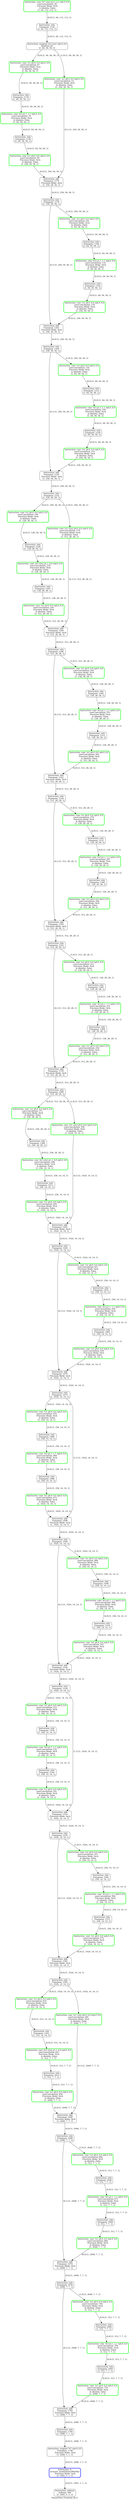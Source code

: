 strict digraph "TensorFlow_Frontend_IR_0" {
   orientation=portrait
   compound=true
   label="TensorFlow_Frontend_IR_0"
   ranksep=1
   node [style=rounded,shape=box]
   "Instruction: conv 7x7 s2x2 p3,3_2,2 vp0,0_0,0\nconvConvolution_39\n Precision Mode: Arch\n Is identity: False\n[1, 64, 112, 112, 1] : 0"[label="Instruction: conv 7x7 s2x2 p3,3_2,2 vp0,0_0,0\nconvConvolution_39\n Precision Mode: Arch\n Is identity: False\n[1, 64, 112, 112, 1]",color=green,penwidth=3.0]
   "Instruction: conv 7x7 s2x2 p3,3_2,2 vp0,0_0,0\nconvConvolution_39\n Precision Mode: Arch\n Is identity: False\n[1, 64, 112, 112, 1] : 0" -> "Instruction: relu\nTranspose_1142\n[1, 64, 112, 112, 1] : 1"[edgetooltip="Instruction: conv 7x7 s2x2 p3,3_2,2 vp0,0_0,0\nconvConvolution_39\n Precision Mode: Arch\n Is identity: False\n[1, 64, 112, 112, 1] : 0 -> Instruction: relu\nTranspose_1142\n[1, 64, 112, 112, 1] : 1" label=" (0,0) [1, 64, 112, 112, 1]"]
   "Instruction: relu\nTranspose_1142\n[1, 64, 112, 112, 1] : 1"[label="Instruction: relu\nTranspose_1142\n[1, 64, 112, 112, 1]"]
   "Instruction: relu\nTranspose_1142\n[1, 64, 112, 112, 1] : 1" -> "Instruction: maxpool 3x3 s2x2 vp0,0_0,0\nMaxPool_46\n[1, 64, 56, 56, 1] : 2"[edgetooltip="Instruction: relu\nTranspose_1142\n[1, 64, 112, 112, 1] : 1 -> Instruction: maxpool 3x3 s2x2 vp0,0_0,0\nMaxPool_46\n[1, 64, 56, 56, 1] : 2" label=" (0,0) [1, 64, 112, 112, 1]"]
   "Instruction: maxpool 3x3 s2x2 vp0,0_0,0\nMaxPool_46\n[1, 64, 56, 56, 1] : 2"[label="Instruction: maxpool 3x3 s2x2 vp0,0_0,0\nMaxPool_46\n[1, 64, 56, 56, 1]"]
   "Instruction: maxpool 3x3 s2x2 vp0,0_0,0\nMaxPool_46\n[1, 64, 56, 56, 1] : 2" -> "Instruction: conv 1x1 p0,0_0,0 vp0,0_0,0\nconvConvolution_67\n Precision Mode: Arch\n Is identity: False\n[1, 64, 56, 56, 1] : 3"[edgetooltip="Instruction: maxpool 3x3 s2x2 vp0,0_0,0\nMaxPool_46\n[1, 64, 56, 56, 1] : 2 -> Instruction: conv 1x1 p0,0_0,0 vp0,0_0,0\nconvConvolution_67\n Precision Mode: Arch\n Is identity: False\n[1, 64, 56, 56, 1] : 3" label=" (0,0) [1, 64, 56, 56, 1]"]
   "Instruction: maxpool 3x3 s2x2 vp0,0_0,0\nMaxPool_46\n[1, 64, 56, 56, 1] : 2" -> "Instruction: conv 1x1 p0,0_0,0 vp0,0_0,0\nconvConvolution_53\n Precision Mode: Arch\n Is identity: False\n[1, 256, 56, 56, 1] : 4"[edgetooltip="Instruction: maxpool 3x3 s2x2 vp0,0_0,0\nMaxPool_46\n[1, 64, 56, 56, 1] : 2 -> Instruction: conv 1x1 p0,0_0,0 vp0,0_0,0\nconvConvolution_53\n Precision Mode: Arch\n Is identity: False\n[1, 256, 56, 56, 1] : 4" label=" (1,0) [1, 64, 56, 56, 1]"]
   "Instruction: conv 1x1 p0,0_0,0 vp0,0_0,0\nconvConvolution_67\n Precision Mode: Arch\n Is identity: False\n[1, 64, 56, 56, 1] : 3"[label="Instruction: conv 1x1 p0,0_0,0 vp0,0_0,0\nconvConvolution_67\n Precision Mode: Arch\n Is identity: False\n[1, 64, 56, 56, 1]",color=green,penwidth=3.0]
   "Instruction: conv 1x1 p0,0_0,0 vp0,0_0,0\nconvConvolution_67\n Precision Mode: Arch\n Is identity: False\n[1, 64, 56, 56, 1] : 3" -> "Instruction: relu\nTranspose_1150\n[1, 64, 56, 56, 1] : 5"[edgetooltip="Instruction: conv 1x1 p0,0_0,0 vp0,0_0,0\nconvConvolution_67\n Precision Mode: Arch\n Is identity: False\n[1, 64, 56, 56, 1] : 3 -> Instruction: relu\nTranspose_1150\n[1, 64, 56, 56, 1] : 5" label=" (0,0) [1, 64, 56, 56, 1]"]
   "Instruction: relu\nTranspose_1150\n[1, 64, 56, 56, 1] : 5"[label="Instruction: relu\nTranspose_1150\n[1, 64, 56, 56, 1]"]
   "Instruction: relu\nTranspose_1150\n[1, 64, 56, 56, 1] : 5" -> "Instruction: conv 3x3 p1,1_1,1 vp0,0_0,0\nconvConvolution_76\n Precision Mode: Arch\n Is identity: False\n[1, 64, 56, 56, 1] : 6"[edgetooltip="Instruction: relu\nTranspose_1150\n[1, 64, 56, 56, 1] : 5 -> Instruction: conv 3x3 p1,1_1,1 vp0,0_0,0\nconvConvolution_76\n Precision Mode: Arch\n Is identity: False\n[1, 64, 56, 56, 1] : 6" label=" (0,0) [1, 64, 56, 56, 1]"]
   "Instruction: conv 3x3 p1,1_1,1 vp0,0_0,0\nconvConvolution_76\n Precision Mode: Arch\n Is identity: False\n[1, 64, 56, 56, 1] : 6"[label="Instruction: conv 3x3 p1,1_1,1 vp0,0_0,0\nconvConvolution_76\n Precision Mode: Arch\n Is identity: False\n[1, 64, 56, 56, 1]",color=green,penwidth=3.0]
   "Instruction: conv 3x3 p1,1_1,1 vp0,0_0,0\nconvConvolution_76\n Precision Mode: Arch\n Is identity: False\n[1, 64, 56, 56, 1] : 6" -> "Instruction: relu\nTranspose_1158\n[1, 64, 56, 56, 1] : 7"[edgetooltip="Instruction: conv 3x3 p1,1_1,1 vp0,0_0,0\nconvConvolution_76\n Precision Mode: Arch\n Is identity: False\n[1, 64, 56, 56, 1] : 6 -> Instruction: relu\nTranspose_1158\n[1, 64, 56, 56, 1] : 7" label=" (0,0) [1, 64, 56, 56, 1]"]
   "Instruction: relu\nTranspose_1158\n[1, 64, 56, 56, 1] : 7"[label="Instruction: relu\nTranspose_1158\n[1, 64, 56, 56, 1]"]
   "Instruction: relu\nTranspose_1158\n[1, 64, 56, 56, 1] : 7" -> "Instruction: conv 1x1 p0,0_0,0 vp0,0_0,0\nconvConvolution_85\n Precision Mode: Arch\n Is identity: False\n[1, 256, 56, 56, 1] : 8"[edgetooltip="Instruction: relu\nTranspose_1158\n[1, 64, 56, 56, 1] : 7 -> Instruction: conv 1x1 p0,0_0,0 vp0,0_0,0\nconvConvolution_85\n Precision Mode: Arch\n Is identity: False\n[1, 256, 56, 56, 1] : 8" label=" (0,0) [1, 64, 56, 56, 1]"]
   "Instruction: conv 1x1 p0,0_0,0 vp0,0_0,0\nconvConvolution_85\n Precision Mode: Arch\n Is identity: False\n[1, 256, 56, 56, 1] : 8"[label="Instruction: conv 1x1 p0,0_0,0 vp0,0_0,0\nconvConvolution_85\n Precision Mode: Arch\n Is identity: False\n[1, 256, 56, 56, 1]",color=green,penwidth=3.0]
   "Instruction: conv 1x1 p0,0_0,0 vp0,0_0,0\nconvConvolution_85\n Precision Mode: Arch\n Is identity: False\n[1, 256, 56, 56, 1] : 8" -> "Instruction: add\nTranspose_1174\n Precision Mode: Arch\n[1, 256, 56, 56, 1] : 9"[edgetooltip="Instruction: conv 1x1 p0,0_0,0 vp0,0_0,0\nconvConvolution_85\n Precision Mode: Arch\n Is identity: False\n[1, 256, 56, 56, 1] : 8 -> Instruction: add\nTranspose_1174\n Precision Mode: Arch\n[1, 256, 56, 56, 1] : 9" label=" (0,0) [1, 256, 56, 56, 1]"]
   "Instruction: conv 1x1 p0,0_0,0 vp0,0_0,0\nconvConvolution_53\n Precision Mode: Arch\n Is identity: False\n[1, 256, 56, 56, 1] : 4"[label="Instruction: conv 1x1 p0,0_0,0 vp0,0_0,0\nconvConvolution_53\n Precision Mode: Arch\n Is identity: False\n[1, 256, 56, 56, 1]",color=green,penwidth=3.0]
   "Instruction: conv 1x1 p0,0_0,0 vp0,0_0,0\nconvConvolution_53\n Precision Mode: Arch\n Is identity: False\n[1, 256, 56, 56, 1] : 4" -> "Instruction: add\nTranspose_1174\n Precision Mode: Arch\n[1, 256, 56, 56, 1] : 9"[edgetooltip="Instruction: conv 1x1 p0,0_0,0 vp0,0_0,0\nconvConvolution_53\n Precision Mode: Arch\n Is identity: False\n[1, 256, 56, 56, 1] : 4 -> Instruction: add\nTranspose_1174\n Precision Mode: Arch\n[1, 256, 56, 56, 1] : 9" label=" (0,1) [1, 256, 56, 56, 1]"]
   "Instruction: add\nTranspose_1174\n Precision Mode: Arch\n[1, 256, 56, 56, 1] : 9"[label="Instruction: add\nTranspose_1174\n Precision Mode: Arch\n[1, 256, 56, 56, 1]"]
   "Instruction: add\nTranspose_1174\n Precision Mode: Arch\n[1, 256, 56, 56, 1] : 9" -> "Instruction: relu\nTranspose_1176\n[1, 256, 56, 56, 1] : 10"[edgetooltip="Instruction: add\nTranspose_1174\n Precision Mode: Arch\n[1, 256, 56, 56, 1] : 9 -> Instruction: relu\nTranspose_1176\n[1, 256, 56, 56, 1] : 10" label=" (0,0) [1, 256, 56, 56, 1]"]
   "Instruction: relu\nTranspose_1176\n[1, 256, 56, 56, 1] : 10"[label="Instruction: relu\nTranspose_1176\n[1, 256, 56, 56, 1]"]
   "Instruction: relu\nTranspose_1176\n[1, 256, 56, 56, 1] : 10" -> "Instruction: add\nTranspose_1202\n Precision Mode: Arch\n[1, 256, 56, 56, 1] : 11"[edgetooltip="Instruction: relu\nTranspose_1176\n[1, 256, 56, 56, 1] : 10 -> Instruction: add\nTranspose_1202\n Precision Mode: Arch\n[1, 256, 56, 56, 1] : 11" label=" (0,1) [1, 256, 56, 56, 1]"]
   "Instruction: relu\nTranspose_1176\n[1, 256, 56, 56, 1] : 10" -> "Instruction: conv 1x1 p0,0_0,0 vp0,0_0,0\nconvConvolution_101\n Precision Mode: Arch\n Is identity: False\n[1, 64, 56, 56, 1] : 12"[edgetooltip="Instruction: relu\nTranspose_1176\n[1, 256, 56, 56, 1] : 10 -> Instruction: conv 1x1 p0,0_0,0 vp0,0_0,0\nconvConvolution_101\n Precision Mode: Arch\n Is identity: False\n[1, 64, 56, 56, 1] : 12" label=" (1,0) [1, 256, 56, 56, 1]"]
   "Instruction: conv 1x1 p0,0_0,0 vp0,0_0,0\nconvConvolution_101\n Precision Mode: Arch\n Is identity: False\n[1, 64, 56, 56, 1] : 12"[label="Instruction: conv 1x1 p0,0_0,0 vp0,0_0,0\nconvConvolution_101\n Precision Mode: Arch\n Is identity: False\n[1, 64, 56, 56, 1]",color=green,penwidth=3.0]
   "Instruction: conv 1x1 p0,0_0,0 vp0,0_0,0\nconvConvolution_101\n Precision Mode: Arch\n Is identity: False\n[1, 64, 56, 56, 1] : 12" -> "Instruction: relu\nTranspose_1184\n[1, 64, 56, 56, 1] : 13"[edgetooltip="Instruction: conv 1x1 p0,0_0,0 vp0,0_0,0\nconvConvolution_101\n Precision Mode: Arch\n Is identity: False\n[1, 64, 56, 56, 1] : 12 -> Instruction: relu\nTranspose_1184\n[1, 64, 56, 56, 1] : 13" label=" (0,0) [1, 64, 56, 56, 1]"]
   "Instruction: relu\nTranspose_1184\n[1, 64, 56, 56, 1] : 13"[label="Instruction: relu\nTranspose_1184\n[1, 64, 56, 56, 1]"]
   "Instruction: relu\nTranspose_1184\n[1, 64, 56, 56, 1] : 13" -> "Instruction: conv 3x3 p1,1_1,1 vp0,0_0,0\nconvConvolution_110\n Precision Mode: Arch\n Is identity: False\n[1, 64, 56, 56, 1] : 14"[edgetooltip="Instruction: relu\nTranspose_1184\n[1, 64, 56, 56, 1] : 13 -> Instruction: conv 3x3 p1,1_1,1 vp0,0_0,0\nconvConvolution_110\n Precision Mode: Arch\n Is identity: False\n[1, 64, 56, 56, 1] : 14" label=" (0,0) [1, 64, 56, 56, 1]"]
   "Instruction: conv 3x3 p1,1_1,1 vp0,0_0,0\nconvConvolution_110\n Precision Mode: Arch\n Is identity: False\n[1, 64, 56, 56, 1] : 14"[label="Instruction: conv 3x3 p1,1_1,1 vp0,0_0,0\nconvConvolution_110\n Precision Mode: Arch\n Is identity: False\n[1, 64, 56, 56, 1]",color=green,penwidth=3.0]
   "Instruction: conv 3x3 p1,1_1,1 vp0,0_0,0\nconvConvolution_110\n Precision Mode: Arch\n Is identity: False\n[1, 64, 56, 56, 1] : 14" -> "Instruction: relu\nTranspose_1192\n[1, 64, 56, 56, 1] : 15"[edgetooltip="Instruction: conv 3x3 p1,1_1,1 vp0,0_0,0\nconvConvolution_110\n Precision Mode: Arch\n Is identity: False\n[1, 64, 56, 56, 1] : 14 -> Instruction: relu\nTranspose_1192\n[1, 64, 56, 56, 1] : 15" label=" (0,0) [1, 64, 56, 56, 1]"]
   "Instruction: relu\nTranspose_1192\n[1, 64, 56, 56, 1] : 15"[label="Instruction: relu\nTranspose_1192\n[1, 64, 56, 56, 1]"]
   "Instruction: relu\nTranspose_1192\n[1, 64, 56, 56, 1] : 15" -> "Instruction: conv 1x1 p0,0_0,0 vp0,0_0,0\nconvConvolution_119\n Precision Mode: Arch\n Is identity: False\n[1, 256, 56, 56, 1] : 16"[edgetooltip="Instruction: relu\nTranspose_1192\n[1, 64, 56, 56, 1] : 15 -> Instruction: conv 1x1 p0,0_0,0 vp0,0_0,0\nconvConvolution_119\n Precision Mode: Arch\n Is identity: False\n[1, 256, 56, 56, 1] : 16" label=" (0,0) [1, 64, 56, 56, 1]"]
   "Instruction: conv 1x1 p0,0_0,0 vp0,0_0,0\nconvConvolution_119\n Precision Mode: Arch\n Is identity: False\n[1, 256, 56, 56, 1] : 16"[label="Instruction: conv 1x1 p0,0_0,0 vp0,0_0,0\nconvConvolution_119\n Precision Mode: Arch\n Is identity: False\n[1, 256, 56, 56, 1]",color=green,penwidth=3.0]
   "Instruction: conv 1x1 p0,0_0,0 vp0,0_0,0\nconvConvolution_119\n Precision Mode: Arch\n Is identity: False\n[1, 256, 56, 56, 1] : 16" -> "Instruction: add\nTranspose_1202\n Precision Mode: Arch\n[1, 256, 56, 56, 1] : 11"[edgetooltip="Instruction: conv 1x1 p0,0_0,0 vp0,0_0,0\nconvConvolution_119\n Precision Mode: Arch\n Is identity: False\n[1, 256, 56, 56, 1] : 16 -> Instruction: add\nTranspose_1202\n Precision Mode: Arch\n[1, 256, 56, 56, 1] : 11" label=" (0,0) [1, 256, 56, 56, 1]"]
   "Instruction: add\nTranspose_1202\n Precision Mode: Arch\n[1, 256, 56, 56, 1] : 11"[label="Instruction: add\nTranspose_1202\n Precision Mode: Arch\n[1, 256, 56, 56, 1]"]
   "Instruction: add\nTranspose_1202\n Precision Mode: Arch\n[1, 256, 56, 56, 1] : 11" -> "Instruction: relu\nTranspose_1204\n[1, 256, 56, 56, 1] : 17"[edgetooltip="Instruction: add\nTranspose_1202\n Precision Mode: Arch\n[1, 256, 56, 56, 1] : 11 -> Instruction: relu\nTranspose_1204\n[1, 256, 56, 56, 1] : 17" label=" (0,0) [1, 256, 56, 56, 1]"]
   "Instruction: relu\nTranspose_1204\n[1, 256, 56, 56, 1] : 17"[label="Instruction: relu\nTranspose_1204\n[1, 256, 56, 56, 1]"]
   "Instruction: relu\nTranspose_1204\n[1, 256, 56, 56, 1] : 17" -> "Instruction: add\nTranspose_1230\n Precision Mode: Arch\n[1, 256, 56, 56, 1] : 18"[edgetooltip="Instruction: relu\nTranspose_1204\n[1, 256, 56, 56, 1] : 17 -> Instruction: add\nTranspose_1230\n Precision Mode: Arch\n[1, 256, 56, 56, 1] : 18" label=" (0,1) [1, 256, 56, 56, 1]"]
   "Instruction: relu\nTranspose_1204\n[1, 256, 56, 56, 1] : 17" -> "Instruction: conv 1x1 p0,0_0,0 vp0,0_0,0\nconvConvolution_135\n Precision Mode: Arch\n Is identity: False\n[1, 64, 56, 56, 1] : 19"[edgetooltip="Instruction: relu\nTranspose_1204\n[1, 256, 56, 56, 1] : 17 -> Instruction: conv 1x1 p0,0_0,0 vp0,0_0,0\nconvConvolution_135\n Precision Mode: Arch\n Is identity: False\n[1, 64, 56, 56, 1] : 19" label=" (1,0) [1, 256, 56, 56, 1]"]
   "Instruction: conv 1x1 p0,0_0,0 vp0,0_0,0\nconvConvolution_135\n Precision Mode: Arch\n Is identity: False\n[1, 64, 56, 56, 1] : 19"[label="Instruction: conv 1x1 p0,0_0,0 vp0,0_0,0\nconvConvolution_135\n Precision Mode: Arch\n Is identity: False\n[1, 64, 56, 56, 1]",color=green,penwidth=3.0]
   "Instruction: conv 1x1 p0,0_0,0 vp0,0_0,0\nconvConvolution_135\n Precision Mode: Arch\n Is identity: False\n[1, 64, 56, 56, 1] : 19" -> "Instruction: relu\nTranspose_1212\n[1, 64, 56, 56, 1] : 20"[edgetooltip="Instruction: conv 1x1 p0,0_0,0 vp0,0_0,0\nconvConvolution_135\n Precision Mode: Arch\n Is identity: False\n[1, 64, 56, 56, 1] : 19 -> Instruction: relu\nTranspose_1212\n[1, 64, 56, 56, 1] : 20" label=" (0,0) [1, 64, 56, 56, 1]"]
   "Instruction: relu\nTranspose_1212\n[1, 64, 56, 56, 1] : 20"[label="Instruction: relu\nTranspose_1212\n[1, 64, 56, 56, 1]"]
   "Instruction: relu\nTranspose_1212\n[1, 64, 56, 56, 1] : 20" -> "Instruction: conv 3x3 p1,1_1,1 vp0,0_0,0\nconvConvolution_144\n Precision Mode: Arch\n Is identity: False\n[1, 64, 56, 56, 1] : 21"[edgetooltip="Instruction: relu\nTranspose_1212\n[1, 64, 56, 56, 1] : 20 -> Instruction: conv 3x3 p1,1_1,1 vp0,0_0,0\nconvConvolution_144\n Precision Mode: Arch\n Is identity: False\n[1, 64, 56, 56, 1] : 21" label=" (0,0) [1, 64, 56, 56, 1]"]
   "Instruction: conv 3x3 p1,1_1,1 vp0,0_0,0\nconvConvolution_144\n Precision Mode: Arch\n Is identity: False\n[1, 64, 56, 56, 1] : 21"[label="Instruction: conv 3x3 p1,1_1,1 vp0,0_0,0\nconvConvolution_144\n Precision Mode: Arch\n Is identity: False\n[1, 64, 56, 56, 1]",color=green,penwidth=3.0]
   "Instruction: conv 3x3 p1,1_1,1 vp0,0_0,0\nconvConvolution_144\n Precision Mode: Arch\n Is identity: False\n[1, 64, 56, 56, 1] : 21" -> "Instruction: relu\nTranspose_1220\n[1, 64, 56, 56, 1] : 22"[edgetooltip="Instruction: conv 3x3 p1,1_1,1 vp0,0_0,0\nconvConvolution_144\n Precision Mode: Arch\n Is identity: False\n[1, 64, 56, 56, 1] : 21 -> Instruction: relu\nTranspose_1220\n[1, 64, 56, 56, 1] : 22" label=" (0,0) [1, 64, 56, 56, 1]"]
   "Instruction: relu\nTranspose_1220\n[1, 64, 56, 56, 1] : 22"[label="Instruction: relu\nTranspose_1220\n[1, 64, 56, 56, 1]"]
   "Instruction: relu\nTranspose_1220\n[1, 64, 56, 56, 1] : 22" -> "Instruction: conv 1x1 p0,0_0,0 vp0,0_0,0\nconvConvolution_153\n Precision Mode: Arch\n Is identity: False\n[1, 256, 56, 56, 1] : 23"[edgetooltip="Instruction: relu\nTranspose_1220\n[1, 64, 56, 56, 1] : 22 -> Instruction: conv 1x1 p0,0_0,0 vp0,0_0,0\nconvConvolution_153\n Precision Mode: Arch\n Is identity: False\n[1, 256, 56, 56, 1] : 23" label=" (0,0) [1, 64, 56, 56, 1]"]
   "Instruction: conv 1x1 p0,0_0,0 vp0,0_0,0\nconvConvolution_153\n Precision Mode: Arch\n Is identity: False\n[1, 256, 56, 56, 1] : 23"[label="Instruction: conv 1x1 p0,0_0,0 vp0,0_0,0\nconvConvolution_153\n Precision Mode: Arch\n Is identity: False\n[1, 256, 56, 56, 1]",color=green,penwidth=3.0]
   "Instruction: conv 1x1 p0,0_0,0 vp0,0_0,0\nconvConvolution_153\n Precision Mode: Arch\n Is identity: False\n[1, 256, 56, 56, 1] : 23" -> "Instruction: add\nTranspose_1230\n Precision Mode: Arch\n[1, 256, 56, 56, 1] : 18"[edgetooltip="Instruction: conv 1x1 p0,0_0,0 vp0,0_0,0\nconvConvolution_153\n Precision Mode: Arch\n Is identity: False\n[1, 256, 56, 56, 1] : 23 -> Instruction: add\nTranspose_1230\n Precision Mode: Arch\n[1, 256, 56, 56, 1] : 18" label=" (0,0) [1, 256, 56, 56, 1]"]
   "Instruction: add\nTranspose_1230\n Precision Mode: Arch\n[1, 256, 56, 56, 1] : 18"[label="Instruction: add\nTranspose_1230\n Precision Mode: Arch\n[1, 256, 56, 56, 1]"]
   "Instruction: add\nTranspose_1230\n Precision Mode: Arch\n[1, 256, 56, 56, 1] : 18" -> "Instruction: relu\nTranspose_1232\n[1, 256, 56, 56, 1] : 24"[edgetooltip="Instruction: add\nTranspose_1230\n Precision Mode: Arch\n[1, 256, 56, 56, 1] : 18 -> Instruction: relu\nTranspose_1232\n[1, 256, 56, 56, 1] : 24" label=" (0,0) [1, 256, 56, 56, 1]"]
   "Instruction: relu\nTranspose_1232\n[1, 256, 56, 56, 1] : 24"[label="Instruction: relu\nTranspose_1232\n[1, 256, 56, 56, 1]"]
   "Instruction: relu\nTranspose_1232\n[1, 256, 56, 56, 1] : 24" -> "Instruction: conv 1x1 p0,0_0,0 vp0,0_0,0\nconvConvolution_194\n Precision Mode: Arch\n Is identity: False\n[1, 128, 56, 56, 1] : 25"[edgetooltip="Instruction: relu\nTranspose_1232\n[1, 256, 56, 56, 1] : 24 -> Instruction: conv 1x1 p0,0_0,0 vp0,0_0,0\nconvConvolution_194\n Precision Mode: Arch\n Is identity: False\n[1, 128, 56, 56, 1] : 25" label=" (0,0) [1, 256, 56, 56, 1]"]
   "Instruction: relu\nTranspose_1232\n[1, 256, 56, 56, 1] : 24" -> "Instruction: conv 1x1 s2x2 p0,0_0,0 vp0,0_0,0\nconvConvolution_179\n Precision Mode: Arch\n Is identity: False\n[1, 512, 28, 28, 1] : 26"[edgetooltip="Instruction: relu\nTranspose_1232\n[1, 256, 56, 56, 1] : 24 -> Instruction: conv 1x1 s2x2 p0,0_0,0 vp0,0_0,0\nconvConvolution_179\n Precision Mode: Arch\n Is identity: False\n[1, 512, 28, 28, 1] : 26" label=" (1,0) [1, 256, 56, 56, 1]"]
   "Instruction: conv 1x1 p0,0_0,0 vp0,0_0,0\nconvConvolution_194\n Precision Mode: Arch\n Is identity: False\n[1, 128, 56, 56, 1] : 25"[label="Instruction: conv 1x1 p0,0_0,0 vp0,0_0,0\nconvConvolution_194\n Precision Mode: Arch\n Is identity: False\n[1, 128, 56, 56, 1]",color=green,penwidth=3.0]
   "Instruction: conv 1x1 p0,0_0,0 vp0,0_0,0\nconvConvolution_194\n Precision Mode: Arch\n Is identity: False\n[1, 128, 56, 56, 1] : 25" -> "Instruction: relu\nTranspose_1240\n[1, 128, 56, 56, 1] : 27"[edgetooltip="Instruction: conv 1x1 p0,0_0,0 vp0,0_0,0\nconvConvolution_194\n Precision Mode: Arch\n Is identity: False\n[1, 128, 56, 56, 1] : 25 -> Instruction: relu\nTranspose_1240\n[1, 128, 56, 56, 1] : 27" label=" (0,0) [1, 128, 56, 56, 1]"]
   "Instruction: relu\nTranspose_1240\n[1, 128, 56, 56, 1] : 27"[label="Instruction: relu\nTranspose_1240\n[1, 128, 56, 56, 1]"]
   "Instruction: relu\nTranspose_1240\n[1, 128, 56, 56, 1] : 27" -> "Instruction: conv 3x3 s2x2 p1,1_0,0 vp0,0_0,0\nconvConvolution_219\n Precision Mode: Arch\n Is identity: False\n[1, 128, 28, 28, 1] : 28"[edgetooltip="Instruction: relu\nTranspose_1240\n[1, 128, 56, 56, 1] : 27 -> Instruction: conv 3x3 s2x2 p1,1_0,0 vp0,0_0,0\nconvConvolution_219\n Precision Mode: Arch\n Is identity: False\n[1, 128, 28, 28, 1] : 28" label=" (0,0) [1, 128, 56, 56, 1]"]
   "Instruction: conv 3x3 s2x2 p1,1_0,0 vp0,0_0,0\nconvConvolution_219\n Precision Mode: Arch\n Is identity: False\n[1, 128, 28, 28, 1] : 28"[label="Instruction: conv 3x3 s2x2 p1,1_0,0 vp0,0_0,0\nconvConvolution_219\n Precision Mode: Arch\n Is identity: False\n[1, 128, 28, 28, 1]",color=green,penwidth=3.0]
   "Instruction: conv 3x3 s2x2 p1,1_0,0 vp0,0_0,0\nconvConvolution_219\n Precision Mode: Arch\n Is identity: False\n[1, 128, 28, 28, 1] : 28" -> "Instruction: relu\nTranspose_1263\n[1, 128, 28, 28, 1] : 29"[edgetooltip="Instruction: conv 3x3 s2x2 p1,1_0,0 vp0,0_0,0\nconvConvolution_219\n Precision Mode: Arch\n Is identity: False\n[1, 128, 28, 28, 1] : 28 -> Instruction: relu\nTranspose_1263\n[1, 128, 28, 28, 1] : 29" label=" (0,0) [1, 128, 28, 28, 1]"]
   "Instruction: relu\nTranspose_1263\n[1, 128, 28, 28, 1] : 29"[label="Instruction: relu\nTranspose_1263\n[1, 128, 28, 28, 1]"]
   "Instruction: relu\nTranspose_1263\n[1, 128, 28, 28, 1] : 29" -> "Instruction: conv 1x1 p0,0_0,0 vp0,0_0,0\nconvConvolution_228\n Precision Mode: Arch\n Is identity: False\n[1, 512, 28, 28, 1] : 30"[edgetooltip="Instruction: relu\nTranspose_1263\n[1, 128, 28, 28, 1] : 29 -> Instruction: conv 1x1 p0,0_0,0 vp0,0_0,0\nconvConvolution_228\n Precision Mode: Arch\n Is identity: False\n[1, 512, 28, 28, 1] : 30" label=" (0,0) [1, 128, 28, 28, 1]"]
   "Instruction: conv 1x1 p0,0_0,0 vp0,0_0,0\nconvConvolution_228\n Precision Mode: Arch\n Is identity: False\n[1, 512, 28, 28, 1] : 30"[label="Instruction: conv 1x1 p0,0_0,0 vp0,0_0,0\nconvConvolution_228\n Precision Mode: Arch\n Is identity: False\n[1, 512, 28, 28, 1]",color=green,penwidth=3.0]
   "Instruction: conv 1x1 p0,0_0,0 vp0,0_0,0\nconvConvolution_228\n Precision Mode: Arch\n Is identity: False\n[1, 512, 28, 28, 1] : 30" -> "Instruction: add\nTranspose_1294\n Precision Mode: Arch\n[1, 512, 28, 28, 1] : 31"[edgetooltip="Instruction: conv 1x1 p0,0_0,0 vp0,0_0,0\nconvConvolution_228\n Precision Mode: Arch\n Is identity: False\n[1, 512, 28, 28, 1] : 30 -> Instruction: add\nTranspose_1294\n Precision Mode: Arch\n[1, 512, 28, 28, 1] : 31" label=" (0,0) [1, 512, 28, 28, 1]"]
   "Instruction: conv 1x1 s2x2 p0,0_0,0 vp0,0_0,0\nconvConvolution_179\n Precision Mode: Arch\n Is identity: False\n[1, 512, 28, 28, 1] : 26"[label="Instruction: conv 1x1 s2x2 p0,0_0,0 vp0,0_0,0\nconvConvolution_179\n Precision Mode: Arch\n Is identity: False\n[1, 512, 28, 28, 1]",color=green,penwidth=3.0]
   "Instruction: conv 1x1 s2x2 p0,0_0,0 vp0,0_0,0\nconvConvolution_179\n Precision Mode: Arch\n Is identity: False\n[1, 512, 28, 28, 1] : 26" -> "Instruction: add\nTranspose_1294\n Precision Mode: Arch\n[1, 512, 28, 28, 1] : 31"[edgetooltip="Instruction: conv 1x1 s2x2 p0,0_0,0 vp0,0_0,0\nconvConvolution_179\n Precision Mode: Arch\n Is identity: False\n[1, 512, 28, 28, 1] : 26 -> Instruction: add\nTranspose_1294\n Precision Mode: Arch\n[1, 512, 28, 28, 1] : 31" label=" (0,1) [1, 512, 28, 28, 1]"]
   "Instruction: add\nTranspose_1294\n Precision Mode: Arch\n[1, 512, 28, 28, 1] : 31"[label="Instruction: add\nTranspose_1294\n Precision Mode: Arch\n[1, 512, 28, 28, 1]"]
   "Instruction: add\nTranspose_1294\n Precision Mode: Arch\n[1, 512, 28, 28, 1] : 31" -> "Instruction: relu\nTranspose_1296\n[1, 512, 28, 28, 1] : 32"[edgetooltip="Instruction: add\nTranspose_1294\n Precision Mode: Arch\n[1, 512, 28, 28, 1] : 31 -> Instruction: relu\nTranspose_1296\n[1, 512, 28, 28, 1] : 32" label=" (0,0) [1, 512, 28, 28, 1]"]
   "Instruction: relu\nTranspose_1296\n[1, 512, 28, 28, 1] : 32"[label="Instruction: relu\nTranspose_1296\n[1, 512, 28, 28, 1]"]
   "Instruction: relu\nTranspose_1296\n[1, 512, 28, 28, 1] : 32" -> "Instruction: add\nTranspose_1322\n Precision Mode: Arch\n[1, 512, 28, 28, 1] : 33"[edgetooltip="Instruction: relu\nTranspose_1296\n[1, 512, 28, 28, 1] : 32 -> Instruction: add\nTranspose_1322\n Precision Mode: Arch\n[1, 512, 28, 28, 1] : 33" label=" (0,1) [1, 512, 28, 28, 1]"]
   "Instruction: relu\nTranspose_1296\n[1, 512, 28, 28, 1] : 32" -> "Instruction: conv 1x1 p0,0_0,0 vp0,0_0,0\nconvConvolution_244\n Precision Mode: Arch\n Is identity: False\n[1, 128, 28, 28, 1] : 34"[edgetooltip="Instruction: relu\nTranspose_1296\n[1, 512, 28, 28, 1] : 32 -> Instruction: conv 1x1 p0,0_0,0 vp0,0_0,0\nconvConvolution_244\n Precision Mode: Arch\n Is identity: False\n[1, 128, 28, 28, 1] : 34" label=" (1,0) [1, 512, 28, 28, 1]"]
   "Instruction: conv 1x1 p0,0_0,0 vp0,0_0,0\nconvConvolution_244\n Precision Mode: Arch\n Is identity: False\n[1, 128, 28, 28, 1] : 34"[label="Instruction: conv 1x1 p0,0_0,0 vp0,0_0,0\nconvConvolution_244\n Precision Mode: Arch\n Is identity: False\n[1, 128, 28, 28, 1]",color=green,penwidth=3.0]
   "Instruction: conv 1x1 p0,0_0,0 vp0,0_0,0\nconvConvolution_244\n Precision Mode: Arch\n Is identity: False\n[1, 128, 28, 28, 1] : 34" -> "Instruction: relu\nTranspose_1304\n[1, 128, 28, 28, 1] : 35"[edgetooltip="Instruction: conv 1x1 p0,0_0,0 vp0,0_0,0\nconvConvolution_244\n Precision Mode: Arch\n Is identity: False\n[1, 128, 28, 28, 1] : 34 -> Instruction: relu\nTranspose_1304\n[1, 128, 28, 28, 1] : 35" label=" (0,0) [1, 128, 28, 28, 1]"]
   "Instruction: relu\nTranspose_1304\n[1, 128, 28, 28, 1] : 35"[label="Instruction: relu\nTranspose_1304\n[1, 128, 28, 28, 1]"]
   "Instruction: relu\nTranspose_1304\n[1, 128, 28, 28, 1] : 35" -> "Instruction: conv 3x3 p1,1_1,1 vp0,0_0,0\nconvConvolution_253\n Precision Mode: Arch\n Is identity: False\n[1, 128, 28, 28, 1] : 36"[edgetooltip="Instruction: relu\nTranspose_1304\n[1, 128, 28, 28, 1] : 35 -> Instruction: conv 3x3 p1,1_1,1 vp0,0_0,0\nconvConvolution_253\n Precision Mode: Arch\n Is identity: False\n[1, 128, 28, 28, 1] : 36" label=" (0,0) [1, 128, 28, 28, 1]"]
   "Instruction: conv 3x3 p1,1_1,1 vp0,0_0,0\nconvConvolution_253\n Precision Mode: Arch\n Is identity: False\n[1, 128, 28, 28, 1] : 36"[label="Instruction: conv 3x3 p1,1_1,1 vp0,0_0,0\nconvConvolution_253\n Precision Mode: Arch\n Is identity: False\n[1, 128, 28, 28, 1]",color=green,penwidth=3.0]
   "Instruction: conv 3x3 p1,1_1,1 vp0,0_0,0\nconvConvolution_253\n Precision Mode: Arch\n Is identity: False\n[1, 128, 28, 28, 1] : 36" -> "Instruction: relu\nTranspose_1312\n[1, 128, 28, 28, 1] : 37"[edgetooltip="Instruction: conv 3x3 p1,1_1,1 vp0,0_0,0\nconvConvolution_253\n Precision Mode: Arch\n Is identity: False\n[1, 128, 28, 28, 1] : 36 -> Instruction: relu\nTranspose_1312\n[1, 128, 28, 28, 1] : 37" label=" (0,0) [1, 128, 28, 28, 1]"]
   "Instruction: relu\nTranspose_1312\n[1, 128, 28, 28, 1] : 37"[label="Instruction: relu\nTranspose_1312\n[1, 128, 28, 28, 1]"]
   "Instruction: relu\nTranspose_1312\n[1, 128, 28, 28, 1] : 37" -> "Instruction: conv 1x1 p0,0_0,0 vp0,0_0,0\nconvConvolution_262\n Precision Mode: Arch\n Is identity: False\n[1, 512, 28, 28, 1] : 38"[edgetooltip="Instruction: relu\nTranspose_1312\n[1, 128, 28, 28, 1] : 37 -> Instruction: conv 1x1 p0,0_0,0 vp0,0_0,0\nconvConvolution_262\n Precision Mode: Arch\n Is identity: False\n[1, 512, 28, 28, 1] : 38" label=" (0,0) [1, 128, 28, 28, 1]"]
   "Instruction: conv 1x1 p0,0_0,0 vp0,0_0,0\nconvConvolution_262\n Precision Mode: Arch\n Is identity: False\n[1, 512, 28, 28, 1] : 38"[label="Instruction: conv 1x1 p0,0_0,0 vp0,0_0,0\nconvConvolution_262\n Precision Mode: Arch\n Is identity: False\n[1, 512, 28, 28, 1]",color=green,penwidth=3.0]
   "Instruction: conv 1x1 p0,0_0,0 vp0,0_0,0\nconvConvolution_262\n Precision Mode: Arch\n Is identity: False\n[1, 512, 28, 28, 1] : 38" -> "Instruction: add\nTranspose_1322\n Precision Mode: Arch\n[1, 512, 28, 28, 1] : 33"[edgetooltip="Instruction: conv 1x1 p0,0_0,0 vp0,0_0,0\nconvConvolution_262\n Precision Mode: Arch\n Is identity: False\n[1, 512, 28, 28, 1] : 38 -> Instruction: add\nTranspose_1322\n Precision Mode: Arch\n[1, 512, 28, 28, 1] : 33" label=" (0,0) [1, 512, 28, 28, 1]"]
   "Instruction: add\nTranspose_1322\n Precision Mode: Arch\n[1, 512, 28, 28, 1] : 33"[label="Instruction: add\nTranspose_1322\n Precision Mode: Arch\n[1, 512, 28, 28, 1]"]
   "Instruction: add\nTranspose_1322\n Precision Mode: Arch\n[1, 512, 28, 28, 1] : 33" -> "Instruction: relu\nTranspose_1324\n[1, 512, 28, 28, 1] : 39"[edgetooltip="Instruction: add\nTranspose_1322\n Precision Mode: Arch\n[1, 512, 28, 28, 1] : 33 -> Instruction: relu\nTranspose_1324\n[1, 512, 28, 28, 1] : 39" label=" (0,0) [1, 512, 28, 28, 1]"]
   "Instruction: relu\nTranspose_1324\n[1, 512, 28, 28, 1] : 39"[label="Instruction: relu\nTranspose_1324\n[1, 512, 28, 28, 1]"]
   "Instruction: relu\nTranspose_1324\n[1, 512, 28, 28, 1] : 39" -> "Instruction: add\nTranspose_1350\n Precision Mode: Arch\n[1, 512, 28, 28, 1] : 40"[edgetooltip="Instruction: relu\nTranspose_1324\n[1, 512, 28, 28, 1] : 39 -> Instruction: add\nTranspose_1350\n Precision Mode: Arch\n[1, 512, 28, 28, 1] : 40" label=" (0,1) [1, 512, 28, 28, 1]"]
   "Instruction: relu\nTranspose_1324\n[1, 512, 28, 28, 1] : 39" -> "Instruction: conv 1x1 p0,0_0,0 vp0,0_0,0\nconvConvolution_278\n Precision Mode: Arch\n Is identity: False\n[1, 128, 28, 28, 1] : 41"[edgetooltip="Instruction: relu\nTranspose_1324\n[1, 512, 28, 28, 1] : 39 -> Instruction: conv 1x1 p0,0_0,0 vp0,0_0,0\nconvConvolution_278\n Precision Mode: Arch\n Is identity: False\n[1, 128, 28, 28, 1] : 41" label=" (1,0) [1, 512, 28, 28, 1]"]
   "Instruction: conv 1x1 p0,0_0,0 vp0,0_0,0\nconvConvolution_278\n Precision Mode: Arch\n Is identity: False\n[1, 128, 28, 28, 1] : 41"[label="Instruction: conv 1x1 p0,0_0,0 vp0,0_0,0\nconvConvolution_278\n Precision Mode: Arch\n Is identity: False\n[1, 128, 28, 28, 1]",color=green,penwidth=3.0]
   "Instruction: conv 1x1 p0,0_0,0 vp0,0_0,0\nconvConvolution_278\n Precision Mode: Arch\n Is identity: False\n[1, 128, 28, 28, 1] : 41" -> "Instruction: relu\nTranspose_1332\n[1, 128, 28, 28, 1] : 42"[edgetooltip="Instruction: conv 1x1 p0,0_0,0 vp0,0_0,0\nconvConvolution_278\n Precision Mode: Arch\n Is identity: False\n[1, 128, 28, 28, 1] : 41 -> Instruction: relu\nTranspose_1332\n[1, 128, 28, 28, 1] : 42" label=" (0,0) [1, 128, 28, 28, 1]"]
   "Instruction: relu\nTranspose_1332\n[1, 128, 28, 28, 1] : 42"[label="Instruction: relu\nTranspose_1332\n[1, 128, 28, 28, 1]"]
   "Instruction: relu\nTranspose_1332\n[1, 128, 28, 28, 1] : 42" -> "Instruction: conv 3x3 p1,1_1,1 vp0,0_0,0\nconvConvolution_287\n Precision Mode: Arch\n Is identity: False\n[1, 128, 28, 28, 1] : 43"[edgetooltip="Instruction: relu\nTranspose_1332\n[1, 128, 28, 28, 1] : 42 -> Instruction: conv 3x3 p1,1_1,1 vp0,0_0,0\nconvConvolution_287\n Precision Mode: Arch\n Is identity: False\n[1, 128, 28, 28, 1] : 43" label=" (0,0) [1, 128, 28, 28, 1]"]
   "Instruction: conv 3x3 p1,1_1,1 vp0,0_0,0\nconvConvolution_287\n Precision Mode: Arch\n Is identity: False\n[1, 128, 28, 28, 1] : 43"[label="Instruction: conv 3x3 p1,1_1,1 vp0,0_0,0\nconvConvolution_287\n Precision Mode: Arch\n Is identity: False\n[1, 128, 28, 28, 1]",color=green,penwidth=3.0]
   "Instruction: conv 3x3 p1,1_1,1 vp0,0_0,0\nconvConvolution_287\n Precision Mode: Arch\n Is identity: False\n[1, 128, 28, 28, 1] : 43" -> "Instruction: relu\nTranspose_1340\n[1, 128, 28, 28, 1] : 44"[edgetooltip="Instruction: conv 3x3 p1,1_1,1 vp0,0_0,0\nconvConvolution_287\n Precision Mode: Arch\n Is identity: False\n[1, 128, 28, 28, 1] : 43 -> Instruction: relu\nTranspose_1340\n[1, 128, 28, 28, 1] : 44" label=" (0,0) [1, 128, 28, 28, 1]"]
   "Instruction: relu\nTranspose_1340\n[1, 128, 28, 28, 1] : 44"[label="Instruction: relu\nTranspose_1340\n[1, 128, 28, 28, 1]"]
   "Instruction: relu\nTranspose_1340\n[1, 128, 28, 28, 1] : 44" -> "Instruction: conv 1x1 p0,0_0,0 vp0,0_0,0\nconvConvolution_296\n Precision Mode: Arch\n Is identity: False\n[1, 512, 28, 28, 1] : 45"[edgetooltip="Instruction: relu\nTranspose_1340\n[1, 128, 28, 28, 1] : 44 -> Instruction: conv 1x1 p0,0_0,0 vp0,0_0,0\nconvConvolution_296\n Precision Mode: Arch\n Is identity: False\n[1, 512, 28, 28, 1] : 45" label=" (0,0) [1, 128, 28, 28, 1]"]
   "Instruction: conv 1x1 p0,0_0,0 vp0,0_0,0\nconvConvolution_296\n Precision Mode: Arch\n Is identity: False\n[1, 512, 28, 28, 1] : 45"[label="Instruction: conv 1x1 p0,0_0,0 vp0,0_0,0\nconvConvolution_296\n Precision Mode: Arch\n Is identity: False\n[1, 512, 28, 28, 1]",color=green,penwidth=3.0]
   "Instruction: conv 1x1 p0,0_0,0 vp0,0_0,0\nconvConvolution_296\n Precision Mode: Arch\n Is identity: False\n[1, 512, 28, 28, 1] : 45" -> "Instruction: add\nTranspose_1350\n Precision Mode: Arch\n[1, 512, 28, 28, 1] : 40"[edgetooltip="Instruction: conv 1x1 p0,0_0,0 vp0,0_0,0\nconvConvolution_296\n Precision Mode: Arch\n Is identity: False\n[1, 512, 28, 28, 1] : 45 -> Instruction: add\nTranspose_1350\n Precision Mode: Arch\n[1, 512, 28, 28, 1] : 40" label=" (0,0) [1, 512, 28, 28, 1]"]
   "Instruction: add\nTranspose_1350\n Precision Mode: Arch\n[1, 512, 28, 28, 1] : 40"[label="Instruction: add\nTranspose_1350\n Precision Mode: Arch\n[1, 512, 28, 28, 1]"]
   "Instruction: add\nTranspose_1350\n Precision Mode: Arch\n[1, 512, 28, 28, 1] : 40" -> "Instruction: relu\nTranspose_1352\n[1, 512, 28, 28, 1] : 46"[edgetooltip="Instruction: add\nTranspose_1350\n Precision Mode: Arch\n[1, 512, 28, 28, 1] : 40 -> Instruction: relu\nTranspose_1352\n[1, 512, 28, 28, 1] : 46" label=" (0,0) [1, 512, 28, 28, 1]"]
   "Instruction: relu\nTranspose_1352\n[1, 512, 28, 28, 1] : 46"[label="Instruction: relu\nTranspose_1352\n[1, 512, 28, 28, 1]"]
   "Instruction: relu\nTranspose_1352\n[1, 512, 28, 28, 1] : 46" -> "Instruction: add\nTranspose_1378\n Precision Mode: Arch\n[1, 512, 28, 28, 1] : 47"[edgetooltip="Instruction: relu\nTranspose_1352\n[1, 512, 28, 28, 1] : 46 -> Instruction: add\nTranspose_1378\n Precision Mode: Arch\n[1, 512, 28, 28, 1] : 47" label=" (0,1) [1, 512, 28, 28, 1]"]
   "Instruction: relu\nTranspose_1352\n[1, 512, 28, 28, 1] : 46" -> "Instruction: conv 1x1 p0,0_0,0 vp0,0_0,0\nconvConvolution_312\n Precision Mode: Arch\n Is identity: False\n[1, 128, 28, 28, 1] : 48"[edgetooltip="Instruction: relu\nTranspose_1352\n[1, 512, 28, 28, 1] : 46 -> Instruction: conv 1x1 p0,0_0,0 vp0,0_0,0\nconvConvolution_312\n Precision Mode: Arch\n Is identity: False\n[1, 128, 28, 28, 1] : 48" label=" (1,0) [1, 512, 28, 28, 1]"]
   "Instruction: conv 1x1 p0,0_0,0 vp0,0_0,0\nconvConvolution_312\n Precision Mode: Arch\n Is identity: False\n[1, 128, 28, 28, 1] : 48"[label="Instruction: conv 1x1 p0,0_0,0 vp0,0_0,0\nconvConvolution_312\n Precision Mode: Arch\n Is identity: False\n[1, 128, 28, 28, 1]",color=green,penwidth=3.0]
   "Instruction: conv 1x1 p0,0_0,0 vp0,0_0,0\nconvConvolution_312\n Precision Mode: Arch\n Is identity: False\n[1, 128, 28, 28, 1] : 48" -> "Instruction: relu\nTranspose_1360\n[1, 128, 28, 28, 1] : 49"[edgetooltip="Instruction: conv 1x1 p0,0_0,0 vp0,0_0,0\nconvConvolution_312\n Precision Mode: Arch\n Is identity: False\n[1, 128, 28, 28, 1] : 48 -> Instruction: relu\nTranspose_1360\n[1, 128, 28, 28, 1] : 49" label=" (0,0) [1, 128, 28, 28, 1]"]
   "Instruction: relu\nTranspose_1360\n[1, 128, 28, 28, 1] : 49"[label="Instruction: relu\nTranspose_1360\n[1, 128, 28, 28, 1]"]
   "Instruction: relu\nTranspose_1360\n[1, 128, 28, 28, 1] : 49" -> "Instruction: conv 3x3 p1,1_1,1 vp0,0_0,0\nconvConvolution_321\n Precision Mode: Arch\n Is identity: False\n[1, 128, 28, 28, 1] : 50"[edgetooltip="Instruction: relu\nTranspose_1360\n[1, 128, 28, 28, 1] : 49 -> Instruction: conv 3x3 p1,1_1,1 vp0,0_0,0\nconvConvolution_321\n Precision Mode: Arch\n Is identity: False\n[1, 128, 28, 28, 1] : 50" label=" (0,0) [1, 128, 28, 28, 1]"]
   "Instruction: conv 3x3 p1,1_1,1 vp0,0_0,0\nconvConvolution_321\n Precision Mode: Arch\n Is identity: False\n[1, 128, 28, 28, 1] : 50"[label="Instruction: conv 3x3 p1,1_1,1 vp0,0_0,0\nconvConvolution_321\n Precision Mode: Arch\n Is identity: False\n[1, 128, 28, 28, 1]",color=green,penwidth=3.0]
   "Instruction: conv 3x3 p1,1_1,1 vp0,0_0,0\nconvConvolution_321\n Precision Mode: Arch\n Is identity: False\n[1, 128, 28, 28, 1] : 50" -> "Instruction: relu\nTranspose_1368\n[1, 128, 28, 28, 1] : 51"[edgetooltip="Instruction: conv 3x3 p1,1_1,1 vp0,0_0,0\nconvConvolution_321\n Precision Mode: Arch\n Is identity: False\n[1, 128, 28, 28, 1] : 50 -> Instruction: relu\nTranspose_1368\n[1, 128, 28, 28, 1] : 51" label=" (0,0) [1, 128, 28, 28, 1]"]
   "Instruction: relu\nTranspose_1368\n[1, 128, 28, 28, 1] : 51"[label="Instruction: relu\nTranspose_1368\n[1, 128, 28, 28, 1]"]
   "Instruction: relu\nTranspose_1368\n[1, 128, 28, 28, 1] : 51" -> "Instruction: conv 1x1 p0,0_0,0 vp0,0_0,0\nconvConvolution_330\n Precision Mode: Arch\n Is identity: False\n[1, 512, 28, 28, 1] : 52"[edgetooltip="Instruction: relu\nTranspose_1368\n[1, 128, 28, 28, 1] : 51 -> Instruction: conv 1x1 p0,0_0,0 vp0,0_0,0\nconvConvolution_330\n Precision Mode: Arch\n Is identity: False\n[1, 512, 28, 28, 1] : 52" label=" (0,0) [1, 128, 28, 28, 1]"]
   "Instruction: conv 1x1 p0,0_0,0 vp0,0_0,0\nconvConvolution_330\n Precision Mode: Arch\n Is identity: False\n[1, 512, 28, 28, 1] : 52"[label="Instruction: conv 1x1 p0,0_0,0 vp0,0_0,0\nconvConvolution_330\n Precision Mode: Arch\n Is identity: False\n[1, 512, 28, 28, 1]",color=green,penwidth=3.0]
   "Instruction: conv 1x1 p0,0_0,0 vp0,0_0,0\nconvConvolution_330\n Precision Mode: Arch\n Is identity: False\n[1, 512, 28, 28, 1] : 52" -> "Instruction: add\nTranspose_1378\n Precision Mode: Arch\n[1, 512, 28, 28, 1] : 47"[edgetooltip="Instruction: conv 1x1 p0,0_0,0 vp0,0_0,0\nconvConvolution_330\n Precision Mode: Arch\n Is identity: False\n[1, 512, 28, 28, 1] : 52 -> Instruction: add\nTranspose_1378\n Precision Mode: Arch\n[1, 512, 28, 28, 1] : 47" label=" (0,0) [1, 512, 28, 28, 1]"]
   "Instruction: add\nTranspose_1378\n Precision Mode: Arch\n[1, 512, 28, 28, 1] : 47"[label="Instruction: add\nTranspose_1378\n Precision Mode: Arch\n[1, 512, 28, 28, 1]"]
   "Instruction: add\nTranspose_1378\n Precision Mode: Arch\n[1, 512, 28, 28, 1] : 47" -> "Instruction: relu\nTranspose_1380\n[1, 512, 28, 28, 1] : 53"[edgetooltip="Instruction: add\nTranspose_1378\n Precision Mode: Arch\n[1, 512, 28, 28, 1] : 47 -> Instruction: relu\nTranspose_1380\n[1, 512, 28, 28, 1] : 53" label=" (0,0) [1, 512, 28, 28, 1]"]
   "Instruction: relu\nTranspose_1380\n[1, 512, 28, 28, 1] : 53"[label="Instruction: relu\nTranspose_1380\n[1, 512, 28, 28, 1]"]
   "Instruction: relu\nTranspose_1380\n[1, 512, 28, 28, 1] : 53" -> "Instruction: conv 1x1 p0,0_0,0 vp0,0_0,0\nconvConvolution_371\n Precision Mode: Arch\n Is identity: False\n[1, 256, 28, 28, 1] : 54"[edgetooltip="Instruction: relu\nTranspose_1380\n[1, 512, 28, 28, 1] : 53 -> Instruction: conv 1x1 p0,0_0,0 vp0,0_0,0\nconvConvolution_371\n Precision Mode: Arch\n Is identity: False\n[1, 256, 28, 28, 1] : 54" label=" (0,0) [1, 512, 28, 28, 1]"]
   "Instruction: relu\nTranspose_1380\n[1, 512, 28, 28, 1] : 53" -> "Instruction: conv 1x1 s2x2 p0,0_0,0 vp0,0_0,0\nconvConvolution_356\n Precision Mode: Arch\n Is identity: False\n[1, 1024, 14, 14, 1] : 55"[edgetooltip="Instruction: relu\nTranspose_1380\n[1, 512, 28, 28, 1] : 53 -> Instruction: conv 1x1 s2x2 p0,0_0,0 vp0,0_0,0\nconvConvolution_356\n Precision Mode: Arch\n Is identity: False\n[1, 1024, 14, 14, 1] : 55" label=" (1,0) [1, 512, 28, 28, 1]"]
   "Instruction: conv 1x1 p0,0_0,0 vp0,0_0,0\nconvConvolution_371\n Precision Mode: Arch\n Is identity: False\n[1, 256, 28, 28, 1] : 54"[label="Instruction: conv 1x1 p0,0_0,0 vp0,0_0,0\nconvConvolution_371\n Precision Mode: Arch\n Is identity: False\n[1, 256, 28, 28, 1]",color=green,penwidth=3.0]
   "Instruction: conv 1x1 p0,0_0,0 vp0,0_0,0\nconvConvolution_371\n Precision Mode: Arch\n Is identity: False\n[1, 256, 28, 28, 1] : 54" -> "Instruction: relu\nTranspose_1388\n[1, 256, 28, 28, 1] : 56"[edgetooltip="Instruction: conv 1x1 p0,0_0,0 vp0,0_0,0\nconvConvolution_371\n Precision Mode: Arch\n Is identity: False\n[1, 256, 28, 28, 1] : 54 -> Instruction: relu\nTranspose_1388\n[1, 256, 28, 28, 1] : 56" label=" (0,0) [1, 256, 28, 28, 1]"]
   "Instruction: relu\nTranspose_1388\n[1, 256, 28, 28, 1] : 56"[label="Instruction: relu\nTranspose_1388\n[1, 256, 28, 28, 1]"]
   "Instruction: relu\nTranspose_1388\n[1, 256, 28, 28, 1] : 56" -> "Instruction: conv 3x3 s2x2 p1,1_0,0 vp0,0_0,0\nconvConvolution_396\n Precision Mode: Arch\n Is identity: False\n[1, 256, 14, 14, 1] : 57"[edgetooltip="Instruction: relu\nTranspose_1388\n[1, 256, 28, 28, 1] : 56 -> Instruction: conv 3x3 s2x2 p1,1_0,0 vp0,0_0,0\nconvConvolution_396\n Precision Mode: Arch\n Is identity: False\n[1, 256, 14, 14, 1] : 57" label=" (0,0) [1, 256, 28, 28, 1]"]
   "Instruction: conv 3x3 s2x2 p1,1_0,0 vp0,0_0,0\nconvConvolution_396\n Precision Mode: Arch\n Is identity: False\n[1, 256, 14, 14, 1] : 57"[label="Instruction: conv 3x3 s2x2 p1,1_0,0 vp0,0_0,0\nconvConvolution_396\n Precision Mode: Arch\n Is identity: False\n[1, 256, 14, 14, 1]",color=green,penwidth=3.0]
   "Instruction: conv 3x3 s2x2 p1,1_0,0 vp0,0_0,0\nconvConvolution_396\n Precision Mode: Arch\n Is identity: False\n[1, 256, 14, 14, 1] : 57" -> "Instruction: relu\nTranspose_1411\n[1, 256, 14, 14, 1] : 58"[edgetooltip="Instruction: conv 3x3 s2x2 p1,1_0,0 vp0,0_0,0\nconvConvolution_396\n Precision Mode: Arch\n Is identity: False\n[1, 256, 14, 14, 1] : 57 -> Instruction: relu\nTranspose_1411\n[1, 256, 14, 14, 1] : 58" label=" (0,0) [1, 256, 14, 14, 1]"]
   "Instruction: relu\nTranspose_1411\n[1, 256, 14, 14, 1] : 58"[label="Instruction: relu\nTranspose_1411\n[1, 256, 14, 14, 1]"]
   "Instruction: relu\nTranspose_1411\n[1, 256, 14, 14, 1] : 58" -> "Instruction: conv 1x1 p0,0_0,0 vp0,0_0,0\nconvConvolution_405\n Precision Mode: Arch\n Is identity: False\n[1, 1024, 14, 14, 1] : 59"[edgetooltip="Instruction: relu\nTranspose_1411\n[1, 256, 14, 14, 1] : 58 -> Instruction: conv 1x1 p0,0_0,0 vp0,0_0,0\nconvConvolution_405\n Precision Mode: Arch\n Is identity: False\n[1, 1024, 14, 14, 1] : 59" label=" (0,0) [1, 256, 14, 14, 1]"]
   "Instruction: conv 1x1 p0,0_0,0 vp0,0_0,0\nconvConvolution_405\n Precision Mode: Arch\n Is identity: False\n[1, 1024, 14, 14, 1] : 59"[label="Instruction: conv 1x1 p0,0_0,0 vp0,0_0,0\nconvConvolution_405\n Precision Mode: Arch\n Is identity: False\n[1, 1024, 14, 14, 1]",color=green,penwidth=3.0]
   "Instruction: conv 1x1 p0,0_0,0 vp0,0_0,0\nconvConvolution_405\n Precision Mode: Arch\n Is identity: False\n[1, 1024, 14, 14, 1] : 59" -> "Instruction: add\nTranspose_1442\n Precision Mode: Arch\n[1, 1024, 14, 14, 1] : 60"[edgetooltip="Instruction: conv 1x1 p0,0_0,0 vp0,0_0,0\nconvConvolution_405\n Precision Mode: Arch\n Is identity: False\n[1, 1024, 14, 14, 1] : 59 -> Instruction: add\nTranspose_1442\n Precision Mode: Arch\n[1, 1024, 14, 14, 1] : 60" label=" (0,0) [1, 1024, 14, 14, 1]"]
   "Instruction: conv 1x1 s2x2 p0,0_0,0 vp0,0_0,0\nconvConvolution_356\n Precision Mode: Arch\n Is identity: False\n[1, 1024, 14, 14, 1] : 55"[label="Instruction: conv 1x1 s2x2 p0,0_0,0 vp0,0_0,0\nconvConvolution_356\n Precision Mode: Arch\n Is identity: False\n[1, 1024, 14, 14, 1]",color=green,penwidth=3.0]
   "Instruction: conv 1x1 s2x2 p0,0_0,0 vp0,0_0,0\nconvConvolution_356\n Precision Mode: Arch\n Is identity: False\n[1, 1024, 14, 14, 1] : 55" -> "Instruction: add\nTranspose_1442\n Precision Mode: Arch\n[1, 1024, 14, 14, 1] : 60"[edgetooltip="Instruction: conv 1x1 s2x2 p0,0_0,0 vp0,0_0,0\nconvConvolution_356\n Precision Mode: Arch\n Is identity: False\n[1, 1024, 14, 14, 1] : 55 -> Instruction: add\nTranspose_1442\n Precision Mode: Arch\n[1, 1024, 14, 14, 1] : 60" label=" (0,1) [1, 1024, 14, 14, 1]"]
   "Instruction: add\nTranspose_1442\n Precision Mode: Arch\n[1, 1024, 14, 14, 1] : 60"[label="Instruction: add\nTranspose_1442\n Precision Mode: Arch\n[1, 1024, 14, 14, 1]"]
   "Instruction: add\nTranspose_1442\n Precision Mode: Arch\n[1, 1024, 14, 14, 1] : 60" -> "Instruction: relu\nTranspose_1444\n[1, 1024, 14, 14, 1] : 61"[edgetooltip="Instruction: add\nTranspose_1442\n Precision Mode: Arch\n[1, 1024, 14, 14, 1] : 60 -> Instruction: relu\nTranspose_1444\n[1, 1024, 14, 14, 1] : 61" label=" (0,0) [1, 1024, 14, 14, 1]"]
   "Instruction: relu\nTranspose_1444\n[1, 1024, 14, 14, 1] : 61"[label="Instruction: relu\nTranspose_1444\n[1, 1024, 14, 14, 1]"]
   "Instruction: relu\nTranspose_1444\n[1, 1024, 14, 14, 1] : 61" -> "Instruction: add\nTranspose_1470\n Precision Mode: Arch\n[1, 1024, 14, 14, 1] : 62"[edgetooltip="Instruction: relu\nTranspose_1444\n[1, 1024, 14, 14, 1] : 61 -> Instruction: add\nTranspose_1470\n Precision Mode: Arch\n[1, 1024, 14, 14, 1] : 62" label=" (0,1) [1, 1024, 14, 14, 1]"]
   "Instruction: relu\nTranspose_1444\n[1, 1024, 14, 14, 1] : 61" -> "Instruction: conv 1x1 p0,0_0,0 vp0,0_0,0\nconvConvolution_421\n Precision Mode: Arch\n Is identity: False\n[1, 256, 14, 14, 1] : 63"[edgetooltip="Instruction: relu\nTranspose_1444\n[1, 1024, 14, 14, 1] : 61 -> Instruction: conv 1x1 p0,0_0,0 vp0,0_0,0\nconvConvolution_421\n Precision Mode: Arch\n Is identity: False\n[1, 256, 14, 14, 1] : 63" label=" (1,0) [1, 1024, 14, 14, 1]"]
   "Instruction: conv 1x1 p0,0_0,0 vp0,0_0,0\nconvConvolution_421\n Precision Mode: Arch\n Is identity: False\n[1, 256, 14, 14, 1] : 63"[label="Instruction: conv 1x1 p0,0_0,0 vp0,0_0,0\nconvConvolution_421\n Precision Mode: Arch\n Is identity: False\n[1, 256, 14, 14, 1]",color=green,penwidth=3.0]
   "Instruction: conv 1x1 p0,0_0,0 vp0,0_0,0\nconvConvolution_421\n Precision Mode: Arch\n Is identity: False\n[1, 256, 14, 14, 1] : 63" -> "Instruction: relu\nTranspose_1452\n[1, 256, 14, 14, 1] : 64"[edgetooltip="Instruction: conv 1x1 p0,0_0,0 vp0,0_0,0\nconvConvolution_421\n Precision Mode: Arch\n Is identity: False\n[1, 256, 14, 14, 1] : 63 -> Instruction: relu\nTranspose_1452\n[1, 256, 14, 14, 1] : 64" label=" (0,0) [1, 256, 14, 14, 1]"]
   "Instruction: relu\nTranspose_1452\n[1, 256, 14, 14, 1] : 64"[label="Instruction: relu\nTranspose_1452\n[1, 256, 14, 14, 1]"]
   "Instruction: relu\nTranspose_1452\n[1, 256, 14, 14, 1] : 64" -> "Instruction: conv 3x3 p1,1_1,1 vp0,0_0,0\nconvConvolution_430\n Precision Mode: Arch\n Is identity: False\n[1, 256, 14, 14, 1] : 65"[edgetooltip="Instruction: relu\nTranspose_1452\n[1, 256, 14, 14, 1] : 64 -> Instruction: conv 3x3 p1,1_1,1 vp0,0_0,0\nconvConvolution_430\n Precision Mode: Arch\n Is identity: False\n[1, 256, 14, 14, 1] : 65" label=" (0,0) [1, 256, 14, 14, 1]"]
   "Instruction: conv 3x3 p1,1_1,1 vp0,0_0,0\nconvConvolution_430\n Precision Mode: Arch\n Is identity: False\n[1, 256, 14, 14, 1] : 65"[label="Instruction: conv 3x3 p1,1_1,1 vp0,0_0,0\nconvConvolution_430\n Precision Mode: Arch\n Is identity: False\n[1, 256, 14, 14, 1]",color=green,penwidth=3.0]
   "Instruction: conv 3x3 p1,1_1,1 vp0,0_0,0\nconvConvolution_430\n Precision Mode: Arch\n Is identity: False\n[1, 256, 14, 14, 1] : 65" -> "Instruction: relu\nTranspose_1460\n[1, 256, 14, 14, 1] : 66"[edgetooltip="Instruction: conv 3x3 p1,1_1,1 vp0,0_0,0\nconvConvolution_430\n Precision Mode: Arch\n Is identity: False\n[1, 256, 14, 14, 1] : 65 -> Instruction: relu\nTranspose_1460\n[1, 256, 14, 14, 1] : 66" label=" (0,0) [1, 256, 14, 14, 1]"]
   "Instruction: relu\nTranspose_1460\n[1, 256, 14, 14, 1] : 66"[label="Instruction: relu\nTranspose_1460\n[1, 256, 14, 14, 1]"]
   "Instruction: relu\nTranspose_1460\n[1, 256, 14, 14, 1] : 66" -> "Instruction: conv 1x1 p0,0_0,0 vp0,0_0,0\nconvConvolution_439\n Precision Mode: Arch\n Is identity: False\n[1, 1024, 14, 14, 1] : 67"[edgetooltip="Instruction: relu\nTranspose_1460\n[1, 256, 14, 14, 1] : 66 -> Instruction: conv 1x1 p0,0_0,0 vp0,0_0,0\nconvConvolution_439\n Precision Mode: Arch\n Is identity: False\n[1, 1024, 14, 14, 1] : 67" label=" (0,0) [1, 256, 14, 14, 1]"]
   "Instruction: conv 1x1 p0,0_0,0 vp0,0_0,0\nconvConvolution_439\n Precision Mode: Arch\n Is identity: False\n[1, 1024, 14, 14, 1] : 67"[label="Instruction: conv 1x1 p0,0_0,0 vp0,0_0,0\nconvConvolution_439\n Precision Mode: Arch\n Is identity: False\n[1, 1024, 14, 14, 1]",color=green,penwidth=3.0]
   "Instruction: conv 1x1 p0,0_0,0 vp0,0_0,0\nconvConvolution_439\n Precision Mode: Arch\n Is identity: False\n[1, 1024, 14, 14, 1] : 67" -> "Instruction: add\nTranspose_1470\n Precision Mode: Arch\n[1, 1024, 14, 14, 1] : 62"[edgetooltip="Instruction: conv 1x1 p0,0_0,0 vp0,0_0,0\nconvConvolution_439\n Precision Mode: Arch\n Is identity: False\n[1, 1024, 14, 14, 1] : 67 -> Instruction: add\nTranspose_1470\n Precision Mode: Arch\n[1, 1024, 14, 14, 1] : 62" label=" (0,0) [1, 1024, 14, 14, 1]"]
   "Instruction: add\nTranspose_1470\n Precision Mode: Arch\n[1, 1024, 14, 14, 1] : 62"[label="Instruction: add\nTranspose_1470\n Precision Mode: Arch\n[1, 1024, 14, 14, 1]"]
   "Instruction: add\nTranspose_1470\n Precision Mode: Arch\n[1, 1024, 14, 14, 1] : 62" -> "Instruction: relu\nTranspose_1472\n[1, 1024, 14, 14, 1] : 68"[edgetooltip="Instruction: add\nTranspose_1470\n Precision Mode: Arch\n[1, 1024, 14, 14, 1] : 62 -> Instruction: relu\nTranspose_1472\n[1, 1024, 14, 14, 1] : 68" label=" (0,0) [1, 1024, 14, 14, 1]"]
   "Instruction: relu\nTranspose_1472\n[1, 1024, 14, 14, 1] : 68"[label="Instruction: relu\nTranspose_1472\n[1, 1024, 14, 14, 1]"]
   "Instruction: relu\nTranspose_1472\n[1, 1024, 14, 14, 1] : 68" -> "Instruction: conv 1x1 p0,0_0,0 vp0,0_0,0\nconvConvolution_455\n Precision Mode: Arch\n Is identity: False\n[1, 256, 14, 14, 1] : 69"[edgetooltip="Instruction: relu\nTranspose_1472\n[1, 1024, 14, 14, 1] : 68 -> Instruction: conv 1x1 p0,0_0,0 vp0,0_0,0\nconvConvolution_455\n Precision Mode: Arch\n Is identity: False\n[1, 256, 14, 14, 1] : 69" label=" (0,0) [1, 1024, 14, 14, 1]"]
   "Instruction: relu\nTranspose_1472\n[1, 1024, 14, 14, 1] : 68" -> "Instruction: add\nTranspose_1498\n Precision Mode: Arch\n[1, 1024, 14, 14, 1] : 70"[edgetooltip="Instruction: relu\nTranspose_1472\n[1, 1024, 14, 14, 1] : 68 -> Instruction: add\nTranspose_1498\n Precision Mode: Arch\n[1, 1024, 14, 14, 1] : 70" label=" (1,1) [1, 1024, 14, 14, 1]"]
   "Instruction: conv 1x1 p0,0_0,0 vp0,0_0,0\nconvConvolution_455\n Precision Mode: Arch\n Is identity: False\n[1, 256, 14, 14, 1] : 69"[label="Instruction: conv 1x1 p0,0_0,0 vp0,0_0,0\nconvConvolution_455\n Precision Mode: Arch\n Is identity: False\n[1, 256, 14, 14, 1]",color=green,penwidth=3.0]
   "Instruction: conv 1x1 p0,0_0,0 vp0,0_0,0\nconvConvolution_455\n Precision Mode: Arch\n Is identity: False\n[1, 256, 14, 14, 1] : 69" -> "Instruction: relu\nTranspose_1480\n[1, 256, 14, 14, 1] : 71"[edgetooltip="Instruction: conv 1x1 p0,0_0,0 vp0,0_0,0\nconvConvolution_455\n Precision Mode: Arch\n Is identity: False\n[1, 256, 14, 14, 1] : 69 -> Instruction: relu\nTranspose_1480\n[1, 256, 14, 14, 1] : 71" label=" (0,0) [1, 256, 14, 14, 1]"]
   "Instruction: relu\nTranspose_1480\n[1, 256, 14, 14, 1] : 71"[label="Instruction: relu\nTranspose_1480\n[1, 256, 14, 14, 1]"]
   "Instruction: relu\nTranspose_1480\n[1, 256, 14, 14, 1] : 71" -> "Instruction: conv 3x3 p1,1_1,1 vp0,0_0,0\nconvConvolution_464\n Precision Mode: Arch\n Is identity: False\n[1, 256, 14, 14, 1] : 72"[edgetooltip="Instruction: relu\nTranspose_1480\n[1, 256, 14, 14, 1] : 71 -> Instruction: conv 3x3 p1,1_1,1 vp0,0_0,0\nconvConvolution_464\n Precision Mode: Arch\n Is identity: False\n[1, 256, 14, 14, 1] : 72" label=" (0,0) [1, 256, 14, 14, 1]"]
   "Instruction: conv 3x3 p1,1_1,1 vp0,0_0,0\nconvConvolution_464\n Precision Mode: Arch\n Is identity: False\n[1, 256, 14, 14, 1] : 72"[label="Instruction: conv 3x3 p1,1_1,1 vp0,0_0,0\nconvConvolution_464\n Precision Mode: Arch\n Is identity: False\n[1, 256, 14, 14, 1]",color=green,penwidth=3.0]
   "Instruction: conv 3x3 p1,1_1,1 vp0,0_0,0\nconvConvolution_464\n Precision Mode: Arch\n Is identity: False\n[1, 256, 14, 14, 1] : 72" -> "Instruction: relu\nTranspose_1488\n[1, 256, 14, 14, 1] : 73"[edgetooltip="Instruction: conv 3x3 p1,1_1,1 vp0,0_0,0\nconvConvolution_464\n Precision Mode: Arch\n Is identity: False\n[1, 256, 14, 14, 1] : 72 -> Instruction: relu\nTranspose_1488\n[1, 256, 14, 14, 1] : 73" label=" (0,0) [1, 256, 14, 14, 1]"]
   "Instruction: relu\nTranspose_1488\n[1, 256, 14, 14, 1] : 73"[label="Instruction: relu\nTranspose_1488\n[1, 256, 14, 14, 1]"]
   "Instruction: relu\nTranspose_1488\n[1, 256, 14, 14, 1] : 73" -> "Instruction: conv 1x1 p0,0_0,0 vp0,0_0,0\nconvConvolution_473\n Precision Mode: Arch\n Is identity: False\n[1, 1024, 14, 14, 1] : 74"[edgetooltip="Instruction: relu\nTranspose_1488\n[1, 256, 14, 14, 1] : 73 -> Instruction: conv 1x1 p0,0_0,0 vp0,0_0,0\nconvConvolution_473\n Precision Mode: Arch\n Is identity: False\n[1, 1024, 14, 14, 1] : 74" label=" (0,0) [1, 256, 14, 14, 1]"]
   "Instruction: conv 1x1 p0,0_0,0 vp0,0_0,0\nconvConvolution_473\n Precision Mode: Arch\n Is identity: False\n[1, 1024, 14, 14, 1] : 74"[label="Instruction: conv 1x1 p0,0_0,0 vp0,0_0,0\nconvConvolution_473\n Precision Mode: Arch\n Is identity: False\n[1, 1024, 14, 14, 1]",color=green,penwidth=3.0]
   "Instruction: conv 1x1 p0,0_0,0 vp0,0_0,0\nconvConvolution_473\n Precision Mode: Arch\n Is identity: False\n[1, 1024, 14, 14, 1] : 74" -> "Instruction: add\nTranspose_1498\n Precision Mode: Arch\n[1, 1024, 14, 14, 1] : 70"[edgetooltip="Instruction: conv 1x1 p0,0_0,0 vp0,0_0,0\nconvConvolution_473\n Precision Mode: Arch\n Is identity: False\n[1, 1024, 14, 14, 1] : 74 -> Instruction: add\nTranspose_1498\n Precision Mode: Arch\n[1, 1024, 14, 14, 1] : 70" label=" (0,0) [1, 1024, 14, 14, 1]"]
   "Instruction: add\nTranspose_1498\n Precision Mode: Arch\n[1, 1024, 14, 14, 1] : 70"[label="Instruction: add\nTranspose_1498\n Precision Mode: Arch\n[1, 1024, 14, 14, 1]"]
   "Instruction: add\nTranspose_1498\n Precision Mode: Arch\n[1, 1024, 14, 14, 1] : 70" -> "Instruction: relu\nTranspose_1500\n[1, 1024, 14, 14, 1] : 75"[edgetooltip="Instruction: add\nTranspose_1498\n Precision Mode: Arch\n[1, 1024, 14, 14, 1] : 70 -> Instruction: relu\nTranspose_1500\n[1, 1024, 14, 14, 1] : 75" label=" (0,0) [1, 1024, 14, 14, 1]"]
   "Instruction: relu\nTranspose_1500\n[1, 1024, 14, 14, 1] : 75"[label="Instruction: relu\nTranspose_1500\n[1, 1024, 14, 14, 1]"]
   "Instruction: relu\nTranspose_1500\n[1, 1024, 14, 14, 1] : 75" -> "Instruction: add\nTranspose_1526\n Precision Mode: Arch\n[1, 1024, 14, 14, 1] : 76"[edgetooltip="Instruction: relu\nTranspose_1500\n[1, 1024, 14, 14, 1] : 75 -> Instruction: add\nTranspose_1526\n Precision Mode: Arch\n[1, 1024, 14, 14, 1] : 76" label=" (0,1) [1, 1024, 14, 14, 1]"]
   "Instruction: relu\nTranspose_1500\n[1, 1024, 14, 14, 1] : 75" -> "Instruction: conv 1x1 p0,0_0,0 vp0,0_0,0\nconvConvolution_489\n Precision Mode: Arch\n Is identity: False\n[1, 256, 14, 14, 1] : 77"[edgetooltip="Instruction: relu\nTranspose_1500\n[1, 1024, 14, 14, 1] : 75 -> Instruction: conv 1x1 p0,0_0,0 vp0,0_0,0\nconvConvolution_489\n Precision Mode: Arch\n Is identity: False\n[1, 256, 14, 14, 1] : 77" label=" (1,0) [1, 1024, 14, 14, 1]"]
   "Instruction: conv 1x1 p0,0_0,0 vp0,0_0,0\nconvConvolution_489\n Precision Mode: Arch\n Is identity: False\n[1, 256, 14, 14, 1] : 77"[label="Instruction: conv 1x1 p0,0_0,0 vp0,0_0,0\nconvConvolution_489\n Precision Mode: Arch\n Is identity: False\n[1, 256, 14, 14, 1]",color=green,penwidth=3.0]
   "Instruction: conv 1x1 p0,0_0,0 vp0,0_0,0\nconvConvolution_489\n Precision Mode: Arch\n Is identity: False\n[1, 256, 14, 14, 1] : 77" -> "Instruction: relu\nTranspose_1508\n[1, 256, 14, 14, 1] : 78"[edgetooltip="Instruction: conv 1x1 p0,0_0,0 vp0,0_0,0\nconvConvolution_489\n Precision Mode: Arch\n Is identity: False\n[1, 256, 14, 14, 1] : 77 -> Instruction: relu\nTranspose_1508\n[1, 256, 14, 14, 1] : 78" label=" (0,0) [1, 256, 14, 14, 1]"]
   "Instruction: relu\nTranspose_1508\n[1, 256, 14, 14, 1] : 78"[label="Instruction: relu\nTranspose_1508\n[1, 256, 14, 14, 1]"]
   "Instruction: relu\nTranspose_1508\n[1, 256, 14, 14, 1] : 78" -> "Instruction: conv 3x3 p1,1_1,1 vp0,0_0,0\nconvConvolution_498\n Precision Mode: Arch\n Is identity: False\n[1, 256, 14, 14, 1] : 79"[edgetooltip="Instruction: relu\nTranspose_1508\n[1, 256, 14, 14, 1] : 78 -> Instruction: conv 3x3 p1,1_1,1 vp0,0_0,0\nconvConvolution_498\n Precision Mode: Arch\n Is identity: False\n[1, 256, 14, 14, 1] : 79" label=" (0,0) [1, 256, 14, 14, 1]"]
   "Instruction: conv 3x3 p1,1_1,1 vp0,0_0,0\nconvConvolution_498\n Precision Mode: Arch\n Is identity: False\n[1, 256, 14, 14, 1] : 79"[label="Instruction: conv 3x3 p1,1_1,1 vp0,0_0,0\nconvConvolution_498\n Precision Mode: Arch\n Is identity: False\n[1, 256, 14, 14, 1]",color=green,penwidth=3.0]
   "Instruction: conv 3x3 p1,1_1,1 vp0,0_0,0\nconvConvolution_498\n Precision Mode: Arch\n Is identity: False\n[1, 256, 14, 14, 1] : 79" -> "Instruction: relu\nTranspose_1516\n[1, 256, 14, 14, 1] : 80"[edgetooltip="Instruction: conv 3x3 p1,1_1,1 vp0,0_0,0\nconvConvolution_498\n Precision Mode: Arch\n Is identity: False\n[1, 256, 14, 14, 1] : 79 -> Instruction: relu\nTranspose_1516\n[1, 256, 14, 14, 1] : 80" label=" (0,0) [1, 256, 14, 14, 1]"]
   "Instruction: relu\nTranspose_1516\n[1, 256, 14, 14, 1] : 80"[label="Instruction: relu\nTranspose_1516\n[1, 256, 14, 14, 1]"]
   "Instruction: relu\nTranspose_1516\n[1, 256, 14, 14, 1] : 80" -> "Instruction: conv 1x1 p0,0_0,0 vp0,0_0,0\nconvConvolution_507\n Precision Mode: Arch\n Is identity: False\n[1, 1024, 14, 14, 1] : 81"[edgetooltip="Instruction: relu\nTranspose_1516\n[1, 256, 14, 14, 1] : 80 -> Instruction: conv 1x1 p0,0_0,0 vp0,0_0,0\nconvConvolution_507\n Precision Mode: Arch\n Is identity: False\n[1, 1024, 14, 14, 1] : 81" label=" (0,0) [1, 256, 14, 14, 1]"]
   "Instruction: conv 1x1 p0,0_0,0 vp0,0_0,0\nconvConvolution_507\n Precision Mode: Arch\n Is identity: False\n[1, 1024, 14, 14, 1] : 81"[label="Instruction: conv 1x1 p0,0_0,0 vp0,0_0,0\nconvConvolution_507\n Precision Mode: Arch\n Is identity: False\n[1, 1024, 14, 14, 1]",color=green,penwidth=3.0]
   "Instruction: conv 1x1 p0,0_0,0 vp0,0_0,0\nconvConvolution_507\n Precision Mode: Arch\n Is identity: False\n[1, 1024, 14, 14, 1] : 81" -> "Instruction: add\nTranspose_1526\n Precision Mode: Arch\n[1, 1024, 14, 14, 1] : 76"[edgetooltip="Instruction: conv 1x1 p0,0_0,0 vp0,0_0,0\nconvConvolution_507\n Precision Mode: Arch\n Is identity: False\n[1, 1024, 14, 14, 1] : 81 -> Instruction: add\nTranspose_1526\n Precision Mode: Arch\n[1, 1024, 14, 14, 1] : 76" label=" (0,0) [1, 1024, 14, 14, 1]"]
   "Instruction: add\nTranspose_1526\n Precision Mode: Arch\n[1, 1024, 14, 14, 1] : 76"[label="Instruction: add\nTranspose_1526\n Precision Mode: Arch\n[1, 1024, 14, 14, 1]"]
   "Instruction: add\nTranspose_1526\n Precision Mode: Arch\n[1, 1024, 14, 14, 1] : 76" -> "Instruction: relu\nTranspose_1528\n[1, 1024, 14, 14, 1] : 82"[edgetooltip="Instruction: add\nTranspose_1526\n Precision Mode: Arch\n[1, 1024, 14, 14, 1] : 76 -> Instruction: relu\nTranspose_1528\n[1, 1024, 14, 14, 1] : 82" label=" (0,0) [1, 1024, 14, 14, 1]"]
   "Instruction: relu\nTranspose_1528\n[1, 1024, 14, 14, 1] : 82"[label="Instruction: relu\nTranspose_1528\n[1, 1024, 14, 14, 1]"]
   "Instruction: relu\nTranspose_1528\n[1, 1024, 14, 14, 1] : 82" -> "Instruction: conv 1x1 p0,0_0,0 vp0,0_0,0\nconvConvolution_523\n Precision Mode: Arch\n Is identity: False\n[1, 256, 14, 14, 1] : 83"[edgetooltip="Instruction: relu\nTranspose_1528\n[1, 1024, 14, 14, 1] : 82 -> Instruction: conv 1x1 p0,0_0,0 vp0,0_0,0\nconvConvolution_523\n Precision Mode: Arch\n Is identity: False\n[1, 256, 14, 14, 1] : 83" label=" (0,0) [1, 1024, 14, 14, 1]"]
   "Instruction: relu\nTranspose_1528\n[1, 1024, 14, 14, 1] : 82" -> "Instruction: add\nTranspose_1554\n Precision Mode: Arch\n[1, 1024, 14, 14, 1] : 84"[edgetooltip="Instruction: relu\nTranspose_1528\n[1, 1024, 14, 14, 1] : 82 -> Instruction: add\nTranspose_1554\n Precision Mode: Arch\n[1, 1024, 14, 14, 1] : 84" label=" (1,1) [1, 1024, 14, 14, 1]"]
   "Instruction: conv 1x1 p0,0_0,0 vp0,0_0,0\nconvConvolution_523\n Precision Mode: Arch\n Is identity: False\n[1, 256, 14, 14, 1] : 83"[label="Instruction: conv 1x1 p0,0_0,0 vp0,0_0,0\nconvConvolution_523\n Precision Mode: Arch\n Is identity: False\n[1, 256, 14, 14, 1]",color=green,penwidth=3.0]
   "Instruction: conv 1x1 p0,0_0,0 vp0,0_0,0\nconvConvolution_523\n Precision Mode: Arch\n Is identity: False\n[1, 256, 14, 14, 1] : 83" -> "Instruction: relu\nTranspose_1536\n[1, 256, 14, 14, 1] : 85"[edgetooltip="Instruction: conv 1x1 p0,0_0,0 vp0,0_0,0\nconvConvolution_523\n Precision Mode: Arch\n Is identity: False\n[1, 256, 14, 14, 1] : 83 -> Instruction: relu\nTranspose_1536\n[1, 256, 14, 14, 1] : 85" label=" (0,0) [1, 256, 14, 14, 1]"]
   "Instruction: relu\nTranspose_1536\n[1, 256, 14, 14, 1] : 85"[label="Instruction: relu\nTranspose_1536\n[1, 256, 14, 14, 1]"]
   "Instruction: relu\nTranspose_1536\n[1, 256, 14, 14, 1] : 85" -> "Instruction: conv 3x3 p1,1_1,1 vp0,0_0,0\nconvConvolution_532\n Precision Mode: Arch\n Is identity: False\n[1, 256, 14, 14, 1] : 86"[edgetooltip="Instruction: relu\nTranspose_1536\n[1, 256, 14, 14, 1] : 85 -> Instruction: conv 3x3 p1,1_1,1 vp0,0_0,0\nconvConvolution_532\n Precision Mode: Arch\n Is identity: False\n[1, 256, 14, 14, 1] : 86" label=" (0,0) [1, 256, 14, 14, 1]"]
   "Instruction: conv 3x3 p1,1_1,1 vp0,0_0,0\nconvConvolution_532\n Precision Mode: Arch\n Is identity: False\n[1, 256, 14, 14, 1] : 86"[label="Instruction: conv 3x3 p1,1_1,1 vp0,0_0,0\nconvConvolution_532\n Precision Mode: Arch\n Is identity: False\n[1, 256, 14, 14, 1]",color=green,penwidth=3.0]
   "Instruction: conv 3x3 p1,1_1,1 vp0,0_0,0\nconvConvolution_532\n Precision Mode: Arch\n Is identity: False\n[1, 256, 14, 14, 1] : 86" -> "Instruction: relu\nTranspose_1544\n[1, 256, 14, 14, 1] : 87"[edgetooltip="Instruction: conv 3x3 p1,1_1,1 vp0,0_0,0\nconvConvolution_532\n Precision Mode: Arch\n Is identity: False\n[1, 256, 14, 14, 1] : 86 -> Instruction: relu\nTranspose_1544\n[1, 256, 14, 14, 1] : 87" label=" (0,0) [1, 256, 14, 14, 1]"]
   "Instruction: relu\nTranspose_1544\n[1, 256, 14, 14, 1] : 87"[label="Instruction: relu\nTranspose_1544\n[1, 256, 14, 14, 1]"]
   "Instruction: relu\nTranspose_1544\n[1, 256, 14, 14, 1] : 87" -> "Instruction: conv 1x1 p0,0_0,0 vp0,0_0,0\nconvConvolution_541\n Precision Mode: Arch\n Is identity: False\n[1, 1024, 14, 14, 1] : 88"[edgetooltip="Instruction: relu\nTranspose_1544\n[1, 256, 14, 14, 1] : 87 -> Instruction: conv 1x1 p0,0_0,0 vp0,0_0,0\nconvConvolution_541\n Precision Mode: Arch\n Is identity: False\n[1, 1024, 14, 14, 1] : 88" label=" (0,0) [1, 256, 14, 14, 1]"]
   "Instruction: conv 1x1 p0,0_0,0 vp0,0_0,0\nconvConvolution_541\n Precision Mode: Arch\n Is identity: False\n[1, 1024, 14, 14, 1] : 88"[label="Instruction: conv 1x1 p0,0_0,0 vp0,0_0,0\nconvConvolution_541\n Precision Mode: Arch\n Is identity: False\n[1, 1024, 14, 14, 1]",color=green,penwidth=3.0]
   "Instruction: conv 1x1 p0,0_0,0 vp0,0_0,0\nconvConvolution_541\n Precision Mode: Arch\n Is identity: False\n[1, 1024, 14, 14, 1] : 88" -> "Instruction: add\nTranspose_1554\n Precision Mode: Arch\n[1, 1024, 14, 14, 1] : 84"[edgetooltip="Instruction: conv 1x1 p0,0_0,0 vp0,0_0,0\nconvConvolution_541\n Precision Mode: Arch\n Is identity: False\n[1, 1024, 14, 14, 1] : 88 -> Instruction: add\nTranspose_1554\n Precision Mode: Arch\n[1, 1024, 14, 14, 1] : 84" label=" (0,0) [1, 1024, 14, 14, 1]"]
   "Instruction: add\nTranspose_1554\n Precision Mode: Arch\n[1, 1024, 14, 14, 1] : 84"[label="Instruction: add\nTranspose_1554\n Precision Mode: Arch\n[1, 1024, 14, 14, 1]"]
   "Instruction: add\nTranspose_1554\n Precision Mode: Arch\n[1, 1024, 14, 14, 1] : 84" -> "Instruction: relu\nTranspose_1556\n[1, 1024, 14, 14, 1] : 89"[edgetooltip="Instruction: add\nTranspose_1554\n Precision Mode: Arch\n[1, 1024, 14, 14, 1] : 84 -> Instruction: relu\nTranspose_1556\n[1, 1024, 14, 14, 1] : 89" label=" (0,0) [1, 1024, 14, 14, 1]"]
   "Instruction: relu\nTranspose_1556\n[1, 1024, 14, 14, 1] : 89"[label="Instruction: relu\nTranspose_1556\n[1, 1024, 14, 14, 1]"]
   "Instruction: relu\nTranspose_1556\n[1, 1024, 14, 14, 1] : 89" -> "Instruction: add\nTranspose_1582\n Precision Mode: Arch\n[1, 1024, 14, 14, 1] : 90"[edgetooltip="Instruction: relu\nTranspose_1556\n[1, 1024, 14, 14, 1] : 89 -> Instruction: add\nTranspose_1582\n Precision Mode: Arch\n[1, 1024, 14, 14, 1] : 90" label=" (0,1) [1, 1024, 14, 14, 1]"]
   "Instruction: relu\nTranspose_1556\n[1, 1024, 14, 14, 1] : 89" -> "Instruction: conv 1x1 p0,0_0,0 vp0,0_0,0\nconvConvolution_557\n Precision Mode: Arch\n Is identity: False\n[1, 256, 14, 14, 1] : 91"[edgetooltip="Instruction: relu\nTranspose_1556\n[1, 1024, 14, 14, 1] : 89 -> Instruction: conv 1x1 p0,0_0,0 vp0,0_0,0\nconvConvolution_557\n Precision Mode: Arch\n Is identity: False\n[1, 256, 14, 14, 1] : 91" label=" (1,0) [1, 1024, 14, 14, 1]"]
   "Instruction: conv 1x1 p0,0_0,0 vp0,0_0,0\nconvConvolution_557\n Precision Mode: Arch\n Is identity: False\n[1, 256, 14, 14, 1] : 91"[label="Instruction: conv 1x1 p0,0_0,0 vp0,0_0,0\nconvConvolution_557\n Precision Mode: Arch\n Is identity: False\n[1, 256, 14, 14, 1]",color=green,penwidth=3.0]
   "Instruction: conv 1x1 p0,0_0,0 vp0,0_0,0\nconvConvolution_557\n Precision Mode: Arch\n Is identity: False\n[1, 256, 14, 14, 1] : 91" -> "Instruction: relu\nTranspose_1564\n[1, 256, 14, 14, 1] : 92"[edgetooltip="Instruction: conv 1x1 p0,0_0,0 vp0,0_0,0\nconvConvolution_557\n Precision Mode: Arch\n Is identity: False\n[1, 256, 14, 14, 1] : 91 -> Instruction: relu\nTranspose_1564\n[1, 256, 14, 14, 1] : 92" label=" (0,0) [1, 256, 14, 14, 1]"]
   "Instruction: relu\nTranspose_1564\n[1, 256, 14, 14, 1] : 92"[label="Instruction: relu\nTranspose_1564\n[1, 256, 14, 14, 1]"]
   "Instruction: relu\nTranspose_1564\n[1, 256, 14, 14, 1] : 92" -> "Instruction: conv 3x3 p1,1_1,1 vp0,0_0,0\nconvConvolution_566\n Precision Mode: Arch\n Is identity: False\n[1, 256, 14, 14, 1] : 93"[edgetooltip="Instruction: relu\nTranspose_1564\n[1, 256, 14, 14, 1] : 92 -> Instruction: conv 3x3 p1,1_1,1 vp0,0_0,0\nconvConvolution_566\n Precision Mode: Arch\n Is identity: False\n[1, 256, 14, 14, 1] : 93" label=" (0,0) [1, 256, 14, 14, 1]"]
   "Instruction: conv 3x3 p1,1_1,1 vp0,0_0,0\nconvConvolution_566\n Precision Mode: Arch\n Is identity: False\n[1, 256, 14, 14, 1] : 93"[label="Instruction: conv 3x3 p1,1_1,1 vp0,0_0,0\nconvConvolution_566\n Precision Mode: Arch\n Is identity: False\n[1, 256, 14, 14, 1]",color=green,penwidth=3.0]
   "Instruction: conv 3x3 p1,1_1,1 vp0,0_0,0\nconvConvolution_566\n Precision Mode: Arch\n Is identity: False\n[1, 256, 14, 14, 1] : 93" -> "Instruction: relu\nTranspose_1572\n[1, 256, 14, 14, 1] : 94"[edgetooltip="Instruction: conv 3x3 p1,1_1,1 vp0,0_0,0\nconvConvolution_566\n Precision Mode: Arch\n Is identity: False\n[1, 256, 14, 14, 1] : 93 -> Instruction: relu\nTranspose_1572\n[1, 256, 14, 14, 1] : 94" label=" (0,0) [1, 256, 14, 14, 1]"]
   "Instruction: relu\nTranspose_1572\n[1, 256, 14, 14, 1] : 94"[label="Instruction: relu\nTranspose_1572\n[1, 256, 14, 14, 1]"]
   "Instruction: relu\nTranspose_1572\n[1, 256, 14, 14, 1] : 94" -> "Instruction: conv 1x1 p0,0_0,0 vp0,0_0,0\nconvConvolution_575\n Precision Mode: Arch\n Is identity: False\n[1, 1024, 14, 14, 1] : 95"[edgetooltip="Instruction: relu\nTranspose_1572\n[1, 256, 14, 14, 1] : 94 -> Instruction: conv 1x1 p0,0_0,0 vp0,0_0,0\nconvConvolution_575\n Precision Mode: Arch\n Is identity: False\n[1, 1024, 14, 14, 1] : 95" label=" (0,0) [1, 256, 14, 14, 1]"]
   "Instruction: conv 1x1 p0,0_0,0 vp0,0_0,0\nconvConvolution_575\n Precision Mode: Arch\n Is identity: False\n[1, 1024, 14, 14, 1] : 95"[label="Instruction: conv 1x1 p0,0_0,0 vp0,0_0,0\nconvConvolution_575\n Precision Mode: Arch\n Is identity: False\n[1, 1024, 14, 14, 1]",color=green,penwidth=3.0]
   "Instruction: conv 1x1 p0,0_0,0 vp0,0_0,0\nconvConvolution_575\n Precision Mode: Arch\n Is identity: False\n[1, 1024, 14, 14, 1] : 95" -> "Instruction: add\nTranspose_1582\n Precision Mode: Arch\n[1, 1024, 14, 14, 1] : 90"[edgetooltip="Instruction: conv 1x1 p0,0_0,0 vp0,0_0,0\nconvConvolution_575\n Precision Mode: Arch\n Is identity: False\n[1, 1024, 14, 14, 1] : 95 -> Instruction: add\nTranspose_1582\n Precision Mode: Arch\n[1, 1024, 14, 14, 1] : 90" label=" (0,0) [1, 1024, 14, 14, 1]"]
   "Instruction: add\nTranspose_1582\n Precision Mode: Arch\n[1, 1024, 14, 14, 1] : 90"[label="Instruction: add\nTranspose_1582\n Precision Mode: Arch\n[1, 1024, 14, 14, 1]"]
   "Instruction: add\nTranspose_1582\n Precision Mode: Arch\n[1, 1024, 14, 14, 1] : 90" -> "Instruction: relu\nTranspose_1584\n[1, 1024, 14, 14, 1] : 96"[edgetooltip="Instruction: add\nTranspose_1582\n Precision Mode: Arch\n[1, 1024, 14, 14, 1] : 90 -> Instruction: relu\nTranspose_1584\n[1, 1024, 14, 14, 1] : 96" label=" (0,0) [1, 1024, 14, 14, 1]"]
   "Instruction: relu\nTranspose_1584\n[1, 1024, 14, 14, 1] : 96"[label="Instruction: relu\nTranspose_1584\n[1, 1024, 14, 14, 1]"]
   "Instruction: relu\nTranspose_1584\n[1, 1024, 14, 14, 1] : 96" -> "Instruction: conv 1x1 p0,0_0,0 vp0,0_0,0\nconvConvolution_616\n Precision Mode: Arch\n Is identity: False\n[1, 512, 14, 14, 1] : 97"[edgetooltip="Instruction: relu\nTranspose_1584\n[1, 1024, 14, 14, 1] : 96 -> Instruction: conv 1x1 p0,0_0,0 vp0,0_0,0\nconvConvolution_616\n Precision Mode: Arch\n Is identity: False\n[1, 512, 14, 14, 1] : 97" label=" (0,0) [1, 1024, 14, 14, 1]"]
   "Instruction: relu\nTranspose_1584\n[1, 1024, 14, 14, 1] : 96" -> "Instruction: conv 1x1 s2x2 p0,0_0,0 vp0,0_0,0\nconvConvolution_601\n Precision Mode: Arch\n Is identity: False\n[1, 2048, 7, 7, 1] : 98"[edgetooltip="Instruction: relu\nTranspose_1584\n[1, 1024, 14, 14, 1] : 96 -> Instruction: conv 1x1 s2x2 p0,0_0,0 vp0,0_0,0\nconvConvolution_601\n Precision Mode: Arch\n Is identity: False\n[1, 2048, 7, 7, 1] : 98" label=" (1,0) [1, 1024, 14, 14, 1]"]
   "Instruction: conv 1x1 p0,0_0,0 vp0,0_0,0\nconvConvolution_616\n Precision Mode: Arch\n Is identity: False\n[1, 512, 14, 14, 1] : 97"[label="Instruction: conv 1x1 p0,0_0,0 vp0,0_0,0\nconvConvolution_616\n Precision Mode: Arch\n Is identity: False\n[1, 512, 14, 14, 1]",color=green,penwidth=3.0]
   "Instruction: conv 1x1 p0,0_0,0 vp0,0_0,0\nconvConvolution_616\n Precision Mode: Arch\n Is identity: False\n[1, 512, 14, 14, 1] : 97" -> "Instruction: relu\nTranspose_1592\n[1, 512, 14, 14, 1] : 99"[edgetooltip="Instruction: conv 1x1 p0,0_0,0 vp0,0_0,0\nconvConvolution_616\n Precision Mode: Arch\n Is identity: False\n[1, 512, 14, 14, 1] : 97 -> Instruction: relu\nTranspose_1592\n[1, 512, 14, 14, 1] : 99" label=" (0,0) [1, 512, 14, 14, 1]"]
   "Instruction: relu\nTranspose_1592\n[1, 512, 14, 14, 1] : 99"[label="Instruction: relu\nTranspose_1592\n[1, 512, 14, 14, 1]"]
   "Instruction: relu\nTranspose_1592\n[1, 512, 14, 14, 1] : 99" -> "Instruction: conv 3x3 s2x2 p1,1_0,0 vp0,0_0,0\nconvConvolution_641\n Precision Mode: Arch\n Is identity: False\n[1, 512, 7, 7, 1] : 100"[edgetooltip="Instruction: relu\nTranspose_1592\n[1, 512, 14, 14, 1] : 99 -> Instruction: conv 3x3 s2x2 p1,1_0,0 vp0,0_0,0\nconvConvolution_641\n Precision Mode: Arch\n Is identity: False\n[1, 512, 7, 7, 1] : 100" label=" (0,0) [1, 512, 14, 14, 1]"]
   "Instruction: conv 3x3 s2x2 p1,1_0,0 vp0,0_0,0\nconvConvolution_641\n Precision Mode: Arch\n Is identity: False\n[1, 512, 7, 7, 1] : 100"[label="Instruction: conv 3x3 s2x2 p1,1_0,0 vp0,0_0,0\nconvConvolution_641\n Precision Mode: Arch\n Is identity: False\n[1, 512, 7, 7, 1]",color=green,penwidth=3.0]
   "Instruction: conv 3x3 s2x2 p1,1_0,0 vp0,0_0,0\nconvConvolution_641\n Precision Mode: Arch\n Is identity: False\n[1, 512, 7, 7, 1] : 100" -> "Instruction: relu\nTranspose_1615\n[1, 512, 7, 7, 1] : 101"[edgetooltip="Instruction: conv 3x3 s2x2 p1,1_0,0 vp0,0_0,0\nconvConvolution_641\n Precision Mode: Arch\n Is identity: False\n[1, 512, 7, 7, 1] : 100 -> Instruction: relu\nTranspose_1615\n[1, 512, 7, 7, 1] : 101" label=" (0,0) [1, 512, 7, 7, 1]"]
   "Instruction: relu\nTranspose_1615\n[1, 512, 7, 7, 1] : 101"[label="Instruction: relu\nTranspose_1615\n[1, 512, 7, 7, 1]"]
   "Instruction: relu\nTranspose_1615\n[1, 512, 7, 7, 1] : 101" -> "Instruction: conv 1x1 p0,0_0,0 vp0,0_0,0\nconvConvolution_650\n Precision Mode: Arch\n Is identity: False\n[1, 2048, 7, 7, 1] : 102"[edgetooltip="Instruction: relu\nTranspose_1615\n[1, 512, 7, 7, 1] : 101 -> Instruction: conv 1x1 p0,0_0,0 vp0,0_0,0\nconvConvolution_650\n Precision Mode: Arch\n Is identity: False\n[1, 2048, 7, 7, 1] : 102" label=" (0,0) [1, 512, 7, 7, 1]"]
   "Instruction: conv 1x1 p0,0_0,0 vp0,0_0,0\nconvConvolution_650\n Precision Mode: Arch\n Is identity: False\n[1, 2048, 7, 7, 1] : 102"[label="Instruction: conv 1x1 p0,0_0,0 vp0,0_0,0\nconvConvolution_650\n Precision Mode: Arch\n Is identity: False\n[1, 2048, 7, 7, 1]",color=green,penwidth=3.0]
   "Instruction: conv 1x1 p0,0_0,0 vp0,0_0,0\nconvConvolution_650\n Precision Mode: Arch\n Is identity: False\n[1, 2048, 7, 7, 1] : 102" -> "Instruction: add\nTranspose_1646\n Precision Mode: Arch\n[1, 2048, 7, 7, 1] : 103"[edgetooltip="Instruction: conv 1x1 p0,0_0,0 vp0,0_0,0\nconvConvolution_650\n Precision Mode: Arch\n Is identity: False\n[1, 2048, 7, 7, 1] : 102 -> Instruction: add\nTranspose_1646\n Precision Mode: Arch\n[1, 2048, 7, 7, 1] : 103" label=" (0,0) [1, 2048, 7, 7, 1]"]
   "Instruction: conv 1x1 s2x2 p0,0_0,0 vp0,0_0,0\nconvConvolution_601\n Precision Mode: Arch\n Is identity: False\n[1, 2048, 7, 7, 1] : 98"[label="Instruction: conv 1x1 s2x2 p0,0_0,0 vp0,0_0,0\nconvConvolution_601\n Precision Mode: Arch\n Is identity: False\n[1, 2048, 7, 7, 1]",color=green,penwidth=3.0]
   "Instruction: conv 1x1 s2x2 p0,0_0,0 vp0,0_0,0\nconvConvolution_601\n Precision Mode: Arch\n Is identity: False\n[1, 2048, 7, 7, 1] : 98" -> "Instruction: add\nTranspose_1646\n Precision Mode: Arch\n[1, 2048, 7, 7, 1] : 103"[edgetooltip="Instruction: conv 1x1 s2x2 p0,0_0,0 vp0,0_0,0\nconvConvolution_601\n Precision Mode: Arch\n Is identity: False\n[1, 2048, 7, 7, 1] : 98 -> Instruction: add\nTranspose_1646\n Precision Mode: Arch\n[1, 2048, 7, 7, 1] : 103" label=" (0,1) [1, 2048, 7, 7, 1]"]
   "Instruction: add\nTranspose_1646\n Precision Mode: Arch\n[1, 2048, 7, 7, 1] : 103"[label="Instruction: add\nTranspose_1646\n Precision Mode: Arch\n[1, 2048, 7, 7, 1]"]
   "Instruction: add\nTranspose_1646\n Precision Mode: Arch\n[1, 2048, 7, 7, 1] : 103" -> "Instruction: relu\nTranspose_1648\n[1, 2048, 7, 7, 1] : 104"[edgetooltip="Instruction: add\nTranspose_1646\n Precision Mode: Arch\n[1, 2048, 7, 7, 1] : 103 -> Instruction: relu\nTranspose_1648\n[1, 2048, 7, 7, 1] : 104" label=" (0,0) [1, 2048, 7, 7, 1]"]
   "Instruction: relu\nTranspose_1648\n[1, 2048, 7, 7, 1] : 104"[label="Instruction: relu\nTranspose_1648\n[1, 2048, 7, 7, 1]"]
   "Instruction: relu\nTranspose_1648\n[1, 2048, 7, 7, 1] : 104" -> "Instruction: add\nTranspose_1674\n Precision Mode: Arch\n[1, 2048, 7, 7, 1] : 105"[edgetooltip="Instruction: relu\nTranspose_1648\n[1, 2048, 7, 7, 1] : 104 -> Instruction: add\nTranspose_1674\n Precision Mode: Arch\n[1, 2048, 7, 7, 1] : 105" label=" (0,1) [1, 2048, 7, 7, 1]"]
   "Instruction: relu\nTranspose_1648\n[1, 2048, 7, 7, 1] : 104" -> "Instruction: conv 1x1 p0,0_0,0 vp0,0_0,0\nconvConvolution_666\n Precision Mode: Arch\n Is identity: False\n[1, 512, 7, 7, 1] : 106"[edgetooltip="Instruction: relu\nTranspose_1648\n[1, 2048, 7, 7, 1] : 104 -> Instruction: conv 1x1 p0,0_0,0 vp0,0_0,0\nconvConvolution_666\n Precision Mode: Arch\n Is identity: False\n[1, 512, 7, 7, 1] : 106" label=" (1,0) [1, 2048, 7, 7, 1]"]
   "Instruction: conv 1x1 p0,0_0,0 vp0,0_0,0\nconvConvolution_666\n Precision Mode: Arch\n Is identity: False\n[1, 512, 7, 7, 1] : 106"[label="Instruction: conv 1x1 p0,0_0,0 vp0,0_0,0\nconvConvolution_666\n Precision Mode: Arch\n Is identity: False\n[1, 512, 7, 7, 1]",color=green,penwidth=3.0]
   "Instruction: conv 1x1 p0,0_0,0 vp0,0_0,0\nconvConvolution_666\n Precision Mode: Arch\n Is identity: False\n[1, 512, 7, 7, 1] : 106" -> "Instruction: relu\nTranspose_1656\n[1, 512, 7, 7, 1] : 107"[edgetooltip="Instruction: conv 1x1 p0,0_0,0 vp0,0_0,0\nconvConvolution_666\n Precision Mode: Arch\n Is identity: False\n[1, 512, 7, 7, 1] : 106 -> Instruction: relu\nTranspose_1656\n[1, 512, 7, 7, 1] : 107" label=" (0,0) [1, 512, 7, 7, 1]"]
   "Instruction: relu\nTranspose_1656\n[1, 512, 7, 7, 1] : 107"[label="Instruction: relu\nTranspose_1656\n[1, 512, 7, 7, 1]"]
   "Instruction: relu\nTranspose_1656\n[1, 512, 7, 7, 1] : 107" -> "Instruction: conv 3x3 p1,1_1,1 vp0,0_0,0\nconvConvolution_675\n Precision Mode: Arch\n Is identity: False\n[1, 512, 7, 7, 1] : 108"[edgetooltip="Instruction: relu\nTranspose_1656\n[1, 512, 7, 7, 1] : 107 -> Instruction: conv 3x3 p1,1_1,1 vp0,0_0,0\nconvConvolution_675\n Precision Mode: Arch\n Is identity: False\n[1, 512, 7, 7, 1] : 108" label=" (0,0) [1, 512, 7, 7, 1]"]
   "Instruction: conv 3x3 p1,1_1,1 vp0,0_0,0\nconvConvolution_675\n Precision Mode: Arch\n Is identity: False\n[1, 512, 7, 7, 1] : 108"[label="Instruction: conv 3x3 p1,1_1,1 vp0,0_0,0\nconvConvolution_675\n Precision Mode: Arch\n Is identity: False\n[1, 512, 7, 7, 1]",color=green,penwidth=3.0]
   "Instruction: conv 3x3 p1,1_1,1 vp0,0_0,0\nconvConvolution_675\n Precision Mode: Arch\n Is identity: False\n[1, 512, 7, 7, 1] : 108" -> "Instruction: relu\nTranspose_1664\n[1, 512, 7, 7, 1] : 109"[edgetooltip="Instruction: conv 3x3 p1,1_1,1 vp0,0_0,0\nconvConvolution_675\n Precision Mode: Arch\n Is identity: False\n[1, 512, 7, 7, 1] : 108 -> Instruction: relu\nTranspose_1664\n[1, 512, 7, 7, 1] : 109" label=" (0,0) [1, 512, 7, 7, 1]"]
   "Instruction: relu\nTranspose_1664\n[1, 512, 7, 7, 1] : 109"[label="Instruction: relu\nTranspose_1664\n[1, 512, 7, 7, 1]"]
   "Instruction: relu\nTranspose_1664\n[1, 512, 7, 7, 1] : 109" -> "Instruction: conv 1x1 p0,0_0,0 vp0,0_0,0\nconvConvolution_684\n Precision Mode: Arch\n Is identity: False\n[1, 2048, 7, 7, 1] : 110"[edgetooltip="Instruction: relu\nTranspose_1664\n[1, 512, 7, 7, 1] : 109 -> Instruction: conv 1x1 p0,0_0,0 vp0,0_0,0\nconvConvolution_684\n Precision Mode: Arch\n Is identity: False\n[1, 2048, 7, 7, 1] : 110" label=" (0,0) [1, 512, 7, 7, 1]"]
   "Instruction: conv 1x1 p0,0_0,0 vp0,0_0,0\nconvConvolution_684\n Precision Mode: Arch\n Is identity: False\n[1, 2048, 7, 7, 1] : 110"[label="Instruction: conv 1x1 p0,0_0,0 vp0,0_0,0\nconvConvolution_684\n Precision Mode: Arch\n Is identity: False\n[1, 2048, 7, 7, 1]",color=green,penwidth=3.0]
   "Instruction: conv 1x1 p0,0_0,0 vp0,0_0,0\nconvConvolution_684\n Precision Mode: Arch\n Is identity: False\n[1, 2048, 7, 7, 1] : 110" -> "Instruction: add\nTranspose_1674\n Precision Mode: Arch\n[1, 2048, 7, 7, 1] : 105"[edgetooltip="Instruction: conv 1x1 p0,0_0,0 vp0,0_0,0\nconvConvolution_684\n Precision Mode: Arch\n Is identity: False\n[1, 2048, 7, 7, 1] : 110 -> Instruction: add\nTranspose_1674\n Precision Mode: Arch\n[1, 2048, 7, 7, 1] : 105" label=" (0,0) [1, 2048, 7, 7, 1]"]
   "Instruction: add\nTranspose_1674\n Precision Mode: Arch\n[1, 2048, 7, 7, 1] : 105"[label="Instruction: add\nTranspose_1674\n Precision Mode: Arch\n[1, 2048, 7, 7, 1]"]
   "Instruction: add\nTranspose_1674\n Precision Mode: Arch\n[1, 2048, 7, 7, 1] : 105" -> "Instruction: relu\nTranspose_1676\n[1, 2048, 7, 7, 1] : 111"[edgetooltip="Instruction: add\nTranspose_1674\n Precision Mode: Arch\n[1, 2048, 7, 7, 1] : 105 -> Instruction: relu\nTranspose_1676\n[1, 2048, 7, 7, 1] : 111" label=" (0,0) [1, 2048, 7, 7, 1]"]
   "Instruction: relu\nTranspose_1676\n[1, 2048, 7, 7, 1] : 111"[label="Instruction: relu\nTranspose_1676\n[1, 2048, 7, 7, 1]"]
   "Instruction: relu\nTranspose_1676\n[1, 2048, 7, 7, 1] : 111" -> "Instruction: add\nTranspose_1702\n Precision Mode: Arch\n[1, 2048, 7, 7, 1] : 112"[edgetooltip="Instruction: relu\nTranspose_1676\n[1, 2048, 7, 7, 1] : 111 -> Instruction: add\nTranspose_1702\n Precision Mode: Arch\n[1, 2048, 7, 7, 1] : 112" label=" (0,1) [1, 2048, 7, 7, 1]"]
   "Instruction: relu\nTranspose_1676\n[1, 2048, 7, 7, 1] : 111" -> "Instruction: conv 1x1 p0,0_0,0 vp0,0_0,0\nconvConvolution_700\n Precision Mode: Arch\n Is identity: False\n[1, 512, 7, 7, 1] : 113"[edgetooltip="Instruction: relu\nTranspose_1676\n[1, 2048, 7, 7, 1] : 111 -> Instruction: conv 1x1 p0,0_0,0 vp0,0_0,0\nconvConvolution_700\n Precision Mode: Arch\n Is identity: False\n[1, 512, 7, 7, 1] : 113" label=" (1,0) [1, 2048, 7, 7, 1]"]
   "Instruction: conv 1x1 p0,0_0,0 vp0,0_0,0\nconvConvolution_700\n Precision Mode: Arch\n Is identity: False\n[1, 512, 7, 7, 1] : 113"[label="Instruction: conv 1x1 p0,0_0,0 vp0,0_0,0\nconvConvolution_700\n Precision Mode: Arch\n Is identity: False\n[1, 512, 7, 7, 1]",color=green,penwidth=3.0]
   "Instruction: conv 1x1 p0,0_0,0 vp0,0_0,0\nconvConvolution_700\n Precision Mode: Arch\n Is identity: False\n[1, 512, 7, 7, 1] : 113" -> "Instruction: relu\nTranspose_1684\n[1, 512, 7, 7, 1] : 114"[edgetooltip="Instruction: conv 1x1 p0,0_0,0 vp0,0_0,0\nconvConvolution_700\n Precision Mode: Arch\n Is identity: False\n[1, 512, 7, 7, 1] : 113 -> Instruction: relu\nTranspose_1684\n[1, 512, 7, 7, 1] : 114" label=" (0,0) [1, 512, 7, 7, 1]"]
   "Instruction: relu\nTranspose_1684\n[1, 512, 7, 7, 1] : 114"[label="Instruction: relu\nTranspose_1684\n[1, 512, 7, 7, 1]"]
   "Instruction: relu\nTranspose_1684\n[1, 512, 7, 7, 1] : 114" -> "Instruction: conv 3x3 p1,1_1,1 vp0,0_0,0\nconvConvolution_709\n Precision Mode: Arch\n Is identity: False\n[1, 512, 7, 7, 1] : 115"[edgetooltip="Instruction: relu\nTranspose_1684\n[1, 512, 7, 7, 1] : 114 -> Instruction: conv 3x3 p1,1_1,1 vp0,0_0,0\nconvConvolution_709\n Precision Mode: Arch\n Is identity: False\n[1, 512, 7, 7, 1] : 115" label=" (0,0) [1, 512, 7, 7, 1]"]
   "Instruction: conv 3x3 p1,1_1,1 vp0,0_0,0\nconvConvolution_709\n Precision Mode: Arch\n Is identity: False\n[1, 512, 7, 7, 1] : 115"[label="Instruction: conv 3x3 p1,1_1,1 vp0,0_0,0\nconvConvolution_709\n Precision Mode: Arch\n Is identity: False\n[1, 512, 7, 7, 1]",color=green,penwidth=3.0]
   "Instruction: conv 3x3 p1,1_1,1 vp0,0_0,0\nconvConvolution_709\n Precision Mode: Arch\n Is identity: False\n[1, 512, 7, 7, 1] : 115" -> "Instruction: relu\nTranspose_1692\n[1, 512, 7, 7, 1] : 116"[edgetooltip="Instruction: conv 3x3 p1,1_1,1 vp0,0_0,0\nconvConvolution_709\n Precision Mode: Arch\n Is identity: False\n[1, 512, 7, 7, 1] : 115 -> Instruction: relu\nTranspose_1692\n[1, 512, 7, 7, 1] : 116" label=" (0,0) [1, 512, 7, 7, 1]"]
   "Instruction: relu\nTranspose_1692\n[1, 512, 7, 7, 1] : 116"[label="Instruction: relu\nTranspose_1692\n[1, 512, 7, 7, 1]"]
   "Instruction: relu\nTranspose_1692\n[1, 512, 7, 7, 1] : 116" -> "Instruction: conv 1x1 p0,0_0,0 vp0,0_0,0\nconvConvolution_718\n Precision Mode: Arch\n Is identity: False\n[1, 2048, 7, 7, 1] : 117"[edgetooltip="Instruction: relu\nTranspose_1692\n[1, 512, 7, 7, 1] : 116 -> Instruction: conv 1x1 p0,0_0,0 vp0,0_0,0\nconvConvolution_718\n Precision Mode: Arch\n Is identity: False\n[1, 2048, 7, 7, 1] : 117" label=" (0,0) [1, 512, 7, 7, 1]"]
   "Instruction: conv 1x1 p0,0_0,0 vp0,0_0,0\nconvConvolution_718\n Precision Mode: Arch\n Is identity: False\n[1, 2048, 7, 7, 1] : 117"[label="Instruction: conv 1x1 p0,0_0,0 vp0,0_0,0\nconvConvolution_718\n Precision Mode: Arch\n Is identity: False\n[1, 2048, 7, 7, 1]",color=green,penwidth=3.0]
   "Instruction: conv 1x1 p0,0_0,0 vp0,0_0,0\nconvConvolution_718\n Precision Mode: Arch\n Is identity: False\n[1, 2048, 7, 7, 1] : 117" -> "Instruction: add\nTranspose_1702\n Precision Mode: Arch\n[1, 2048, 7, 7, 1] : 112"[edgetooltip="Instruction: conv 1x1 p0,0_0,0 vp0,0_0,0\nconvConvolution_718\n Precision Mode: Arch\n Is identity: False\n[1, 2048, 7, 7, 1] : 117 -> Instruction: add\nTranspose_1702\n Precision Mode: Arch\n[1, 2048, 7, 7, 1] : 112" label=" (0,0) [1, 2048, 7, 7, 1]"]
   "Instruction: add\nTranspose_1702\n Precision Mode: Arch\n[1, 2048, 7, 7, 1] : 112"[label="Instruction: add\nTranspose_1702\n Precision Mode: Arch\n[1, 2048, 7, 7, 1]"]
   "Instruction: add\nTranspose_1702\n Precision Mode: Arch\n[1, 2048, 7, 7, 1] : 112" -> "Instruction: relu\nTranspose_1704\n[1, 2048, 7, 7, 1] : 118"[edgetooltip="Instruction: add\nTranspose_1702\n Precision Mode: Arch\n[1, 2048, 7, 7, 1] : 112 -> Instruction: relu\nTranspose_1704\n[1, 2048, 7, 7, 1] : 118" label=" (0,0) [1, 2048, 7, 7, 1]"]
   "Instruction: relu\nTranspose_1704\n[1, 2048, 7, 7, 1] : 118"[label="Instruction: relu\nTranspose_1704\n[1, 2048, 7, 7, 1]"]
   "Instruction: relu\nTranspose_1704\n[1, 2048, 7, 7, 1] : 118" -> "Instruction: avgpool 7x7 vp0,0_0,0\nTranspose_1708\n Precision Mode: Arch\n[1, 2048, 1, 1, 1] : 119"[edgetooltip="Instruction: relu\nTranspose_1704\n[1, 2048, 7, 7, 1] : 118 -> Instruction: avgpool 7x7 vp0,0_0,0\nTranspose_1708\n Precision Mode: Arch\n[1, 2048, 1, 1, 1] : 119" label=" (0,0) [1, 2048, 7, 7, 1]"]
   "Instruction: avgpool 7x7 vp0,0_0,0\nTranspose_1708\n Precision Mode: Arch\n[1, 2048, 1, 1, 1] : 119"[label="Instruction: avgpool 7x7 vp0,0_0,0\nTranspose_1708\n Precision Mode: Arch\n[1, 2048, 1, 1, 1]"]
   "Instruction: avgpool 7x7 vp0,0_0,0\nTranspose_1708\n Precision Mode: Arch\n[1, 2048, 1, 1, 1] : 119" -> "Instruction: fc\nfcresnet_model/dense/MatMul\n Precision Mode: Arch\n[1, 1001, 1, 1, 1] : 120"[edgetooltip="Instruction: avgpool 7x7 vp0,0_0,0\nTranspose_1708\n Precision Mode: Arch\n[1, 2048, 1, 1, 1] : 119 -> Instruction: fc\nfcresnet_model/dense/MatMul\n Precision Mode: Arch\n[1, 1001, 1, 1, 1] : 120" label=" (0,0) [1, 2048, 1, 1, 1]"]
   "Instruction: fc\nfcresnet_model/dense/MatMul\n Precision Mode: Arch\n[1, 1001, 1, 1, 1] : 120"[label="Instruction: fc\nfcresnet_model/dense/MatMul\n Precision Mode: Arch\n[1, 1001, 1, 1, 1]",color=blue,penwidth=3.0]
   "Instruction: fc\nfcresnet_model/dense/MatMul\n Precision Mode: Arch\n[1, 1001, 1, 1, 1] : 120" -> "Instruction: softmax\nSoftmax_584\n[1, 1001, 1, 1, 1] : 121"[edgetooltip="Instruction: fc\nfcresnet_model/dense/MatMul\n Precision Mode: Arch\n[1, 1001, 1, 1, 1] : 120 -> Instruction: softmax\nSoftmax_584\n[1, 1001, 1, 1, 1] : 121" label=" (0,0) [1, 1001, 1, 1, 1]"]
   "Instruction: softmax\nSoftmax_584\n[1, 1001, 1, 1, 1] : 121"[label="Instruction: softmax\nSoftmax_584\n[1, 1001, 1, 1, 1]"]
}
